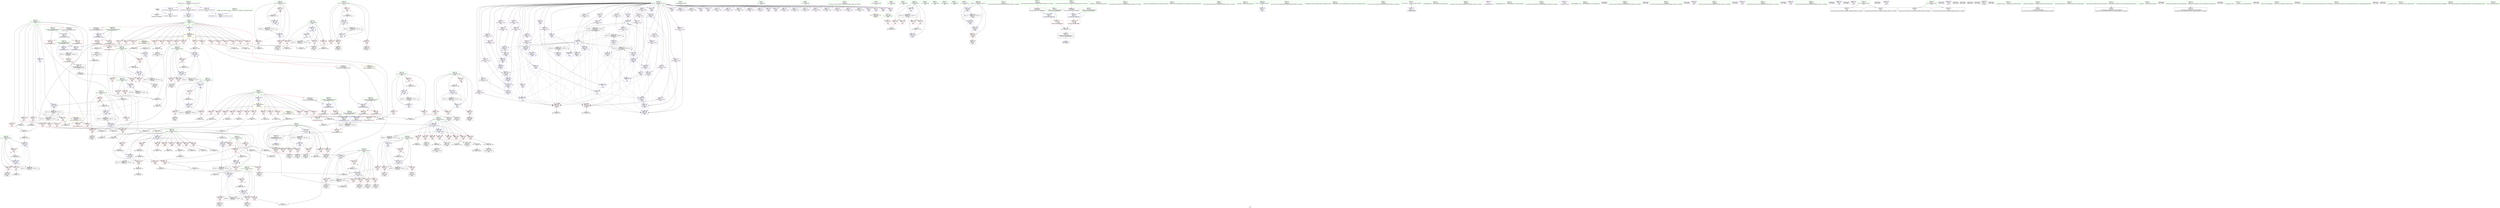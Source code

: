 digraph "SVFG" {
	label="SVFG";

	Node0x55aab6f68f70 [shape=record,color=grey,label="{NodeID: 0\nNullPtr}"];
	Node0x55aab6f68f70 -> Node0x55aab6fabf90[style=solid];
	Node0x55aab6f68f70 -> Node0x55aab6fbc780[style=solid];
	Node0x55aab6fc06c0 [shape=record,color=yellow,style=double,label="{NodeID: 775\n6V_1 = ENCHI(MR_6V_0)\npts\{22 \}\nFun[_ZSt3maxIiERKT_S2_S2_]}"];
	Node0x55aab6fc06c0 -> Node0x55aab6fbc0e0[style=dashed];
	Node0x55aab6fb8db0 [shape=record,color=red,label="{NodeID: 277\n363\<--157\n\<--i81\nmain\n}"];
	Node0x55aab6fb8db0 -> Node0x55aab6fd1600[style=solid];
	Node0x55aab6f69e60 [shape=record,color=black,label="{NodeID: 111\n515\<--514\nidxprom160\<--\nmain\n}"];
	Node0x55aab6fccb00 [shape=record,color=grey,label="{NodeID: 554\n227 = Binary(226, 184, )\n}"];
	Node0x55aab6fccb00 -> Node0x55aab6fbce30[style=solid];
	Node0x55aab6fb2b70 [shape=record,color=blue,label="{NodeID: 388\n25\<--479\nM\<--sub145\nmain\n}"];
	Node0x55aab6fb2b70 -> Node0x55aab6fe7290[style=dashed];
	Node0x55aab6fae2c0 [shape=record,color=red,label="{NodeID: 222\n417\<--23\n\<--C\nmain\n}"];
	Node0x55aab6fae2c0 -> Node0x55aab6fcce00[style=solid];
	Node0x55aab6f6b110 [shape=record,color=green,label="{NodeID: 56\n149\<--150\ni31\<--i31_field_insensitive\nmain\n}"];
	Node0x55aab6f6b110 -> Node0x55aab6fb7bd0[style=solid];
	Node0x55aab6f6b110 -> Node0x55aab6fb7ca0[style=solid];
	Node0x55aab6f6b110 -> Node0x55aab6fb7d70[style=solid];
	Node0x55aab6f6b110 -> Node0x55aab6fbd3e0[style=solid];
	Node0x55aab6f6b110 -> Node0x55aab6fbd580[style=solid];
	Node0x55aab6fbbb30 [shape=record,color=red,label="{NodeID: 333\n748\<--747\n\<--\n_ZSt3minIiERKT_S2_S2_\n}"];
	Node0x55aab6fbbb30 -> Node0x55aab6fd0400[style=solid];
	Node0x55aab6fb13e0 [shape=record,color=purple,label="{NodeID: 167\n545\<--27\narrayidx175\<--output\nmain\n}"];
	Node0x55aab6fb13e0 -> Node0x55aab6fb3530[style=solid];
	Node0x55aab6f66620 [shape=record,color=green,label="{NodeID: 1\n7\<--1\n__dso_handle\<--dummyObj\nGlob }"];
	Node0x55aab6fc07a0 [shape=record,color=yellow,style=double,label="{NodeID: 776\n8V_1 = ENCHI(MR_8V_0)\npts\{24 \}\nFun[_ZSt3maxIiERKT_S2_S2_]}"];
	Node0x55aab6fc07a0 -> Node0x55aab6fbc1b0[style=dashed];
	Node0x55aab6fb8e80 [shape=record,color=red,label="{NodeID: 278\n373\<--157\n\<--i81\nmain\n}"];
	Node0x55aab6fb8e80 -> Node0x55aab6f6a660[style=solid];
	Node0x55aab6f69f30 [shape=record,color=black,label="{NodeID: 112\n520\<--519\nidxprom162\<--\nmain\n}"];
	Node0x55aab6fccc80 [shape=record,color=grey,label="{NodeID: 555\n316 = Binary(314, 315, )\n}"];
	Node0x55aab6fccc80 -> Node0x55aab6fcd100[style=solid];
	Node0x55aab6fb2c40 [shape=record,color=blue,label="{NodeID: 389\n161\<--482\nrind\<--dec146\nmain\n}"];
	Node0x55aab6fb2c40 -> Node0x55aab6fb9290[style=dashed];
	Node0x55aab6fb2c40 -> Node0x55aab6fb9360[style=dashed];
	Node0x55aab6fb2c40 -> Node0x55aab6fb9430[style=dashed];
	Node0x55aab6fb2c40 -> Node0x55aab6fb9500[style=dashed];
	Node0x55aab6fb2c40 -> Node0x55aab6fb95d0[style=dashed];
	Node0x55aab6fb2c40 -> Node0x55aab6fb96a0[style=dashed];
	Node0x55aab6fb2c40 -> Node0x55aab6fb9770[style=dashed];
	Node0x55aab6fb2c40 -> Node0x55aab6fb9840[style=dashed];
	Node0x55aab6fb2c40 -> Node0x55aab6fb2c40[style=dashed];
	Node0x55aab6fb2c40 -> Node0x55aab6ff47a0[style=dashed];
	Node0x55aab6fae390 [shape=record,color=red,label="{NodeID: 223\n422\<--23\n\<--C\nmain\n}"];
	Node0x55aab6fae390 -> Node0x55aab6fcd280[style=solid];
	Node0x55aab6f6b1e0 [shape=record,color=green,label="{NodeID: 57\n151\<--152\ni45\<--i45_field_insensitive\nmain\n}"];
	Node0x55aab6f6b1e0 -> Node0x55aab6fb7e40[style=solid];
	Node0x55aab6f6b1e0 -> Node0x55aab6fb7f10[style=solid];
	Node0x55aab6f6b1e0 -> Node0x55aab6fb7fe0[style=solid];
	Node0x55aab6f6b1e0 -> Node0x55aab6fbd650[style=solid];
	Node0x55aab6f6b1e0 -> Node0x55aab6fbd7f0[style=solid];
	Node0x55aab6fbbc00 [shape=record,color=red,label="{NodeID: 334\n750\<--749\n\<--\n_ZSt3minIiERKT_S2_S2_\n}"];
	Node0x55aab6fbbc00 -> Node0x55aab6fd0400[style=solid];
	Node0x55aab6fb14b0 [shape=record,color=purple,label="{NodeID: 168\n552\<--27\n\<--output\nmain\n}"];
	Node0x55aab6fb14b0 -> Node0x55aab6fb36d0[style=solid];
	Node0x55aab6f666b0 [shape=record,color=green,label="{NodeID: 2\n12\<--1\n.str\<--dummyObj\nGlob }"];
	Node0x55aab6fe7290 [shape=record,color=black,label="{NodeID: 611\nMR_10V_8 = PHI(MR_10V_9, MR_10V_2, )\npts\{26 \}\n|{|<s7>15}}"];
	Node0x55aab6fe7290 -> Node0x55aab6fb6ac0[style=dashed];
	Node0x55aab6fe7290 -> Node0x55aab6fb6b90[style=dashed];
	Node0x55aab6fe7290 -> Node0x55aab6fb6c60[style=dashed];
	Node0x55aab6fe7290 -> Node0x55aab6fb6d30[style=dashed];
	Node0x55aab6fe7290 -> Node0x55aab6fbb3e0[style=dashed];
	Node0x55aab6fe7290 -> Node0x55aab6fb2b70[style=dashed];
	Node0x55aab6fe7290 -> Node0x55aab6ff0ba0[style=dashed];
	Node0x55aab6fe7290:s7 -> Node0x55aab6fc2160[style=dashed,color=red];
	Node0x55aab6fb8f50 [shape=record,color=red,label="{NodeID: 279\n386\<--157\n\<--i81\nmain\n}"];
	Node0x55aab6fb8f50 -> Node0x55aab6fb5ee0[style=solid];
	Node0x55aab6f6a000 [shape=record,color=black,label="{NodeID: 113\n538\<--537\nidxprom172\<--\nmain\n}"];
	Node0x55aab6fcce00 [shape=record,color=grey,label="{NodeID: 556\n418 = Binary(417, 184, )\n}"];
	Node0x55aab6fcce00 -> Node0x55aab6fbe350[style=solid];
	Node0x55aab6fb2d10 [shape=record,color=blue,label="{NodeID: 390\n155\<--493\nopen\<--sub151\nmain\n}"];
	Node0x55aab6fb2d10 -> Node0x55aab6fb88d0[style=dashed];
	Node0x55aab6fb2d10 -> Node0x55aab6fb89a0[style=dashed];
	Node0x55aab6fb2d10 -> Node0x55aab6fb8a70[style=dashed];
	Node0x55aab6fb2d10 -> Node0x55aab6ff38a0[style=dashed];
	Node0x55aab6fae460 [shape=record,color=red,label="{NodeID: 224\n440\<--23\n\<--C\nmain\n}"];
	Node0x55aab6fae460 -> Node0x55aab6fc8570[style=solid];
	Node0x55aab6f6b2b0 [shape=record,color=green,label="{NodeID: 58\n153\<--154\ni57\<--i57_field_insensitive\nmain\n}"];
	Node0x55aab6f6b2b0 -> Node0x55aab6fb80b0[style=solid];
	Node0x55aab6f6b2b0 -> Node0x55aab6fb8180[style=solid];
	Node0x55aab6f6b2b0 -> Node0x55aab6fb8250[style=solid];
	Node0x55aab6f6b2b0 -> Node0x55aab6fbd8c0[style=solid];
	Node0x55aab6f6b2b0 -> Node0x55aab6fbda60[style=solid];
	Node0x55aab6fbbcd0 [shape=record,color=red,label="{NodeID: 335\n784\<--764\n\<--retval\n_ZSt3maxIiERKT_S2_S2_\n}"];
	Node0x55aab6fbbcd0 -> Node0x55aab6faf500[style=solid];
	Node0x55aab6fb1580 [shape=record,color=purple,label="{NodeID: 169\n575\<--27\n\<--output\nmain\n}"];
	Node0x55aab6f66740 [shape=record,color=green,label="{NodeID: 3\n18\<--1\n.str.3\<--dummyObj\nGlob }"];
	Node0x55aab6fc0960 [shape=record,color=yellow,style=double,label="{NodeID: 778\n6V_1 = ENCHI(MR_6V_0)\npts\{22 \}\nFun[main]|{|<s14>16}}"];
	Node0x55aab6fc0960 -> Node0x55aab6fad0e0[style=dashed];
	Node0x55aab6fc0960 -> Node0x55aab6fad1b0[style=dashed];
	Node0x55aab6fc0960 -> Node0x55aab6fad280[style=dashed];
	Node0x55aab6fc0960 -> Node0x55aab6fad350[style=dashed];
	Node0x55aab6fc0960 -> Node0x55aab6fad420[style=dashed];
	Node0x55aab6fc0960 -> Node0x55aab6fad4f0[style=dashed];
	Node0x55aab6fc0960 -> Node0x55aab6fad5c0[style=dashed];
	Node0x55aab6fc0960 -> Node0x55aab6fad690[style=dashed];
	Node0x55aab6fc0960 -> Node0x55aab6fad760[style=dashed];
	Node0x55aab6fc0960 -> Node0x55aab6fad830[style=dashed];
	Node0x55aab6fc0960 -> Node0x55aab6fad900[style=dashed];
	Node0x55aab6fc0960 -> Node0x55aab6fad9d0[style=dashed];
	Node0x55aab6fc0960 -> Node0x55aab6fadaa0[style=dashed];
	Node0x55aab6fc0960 -> Node0x55aab6fbb4b0[style=dashed];
	Node0x55aab6fc0960:s14 -> Node0x55aab6fc06c0[style=dashed,color=red];
	Node0x55aab6fb9020 [shape=record,color=red,label="{NodeID: 280\n369\<--159\n\<--j85\nmain\n}"];
	Node0x55aab6fb9020 -> Node0x55aab6fd0580[style=solid];
	Node0x55aab6f6a0d0 [shape=record,color=black,label="{NodeID: 114\n543\<--542\nidxprom174\<--\nmain\n}"];
	Node0x55aab6fccf80 [shape=record,color=grey,label="{NodeID: 557\n597 = Binary(596, 184, )\n}"];
	Node0x55aab6fccf80 -> Node0x55aab6fb3c80[style=solid];
	Node0x55aab6fb2de0 [shape=record,color=blue,label="{NodeID: 391\n496\<--21\n\<--\nmain\n}"];
	Node0x55aab6fb2de0 -> Node0x55aab6fb2eb0[style=dashed];
	Node0x55aab6fae530 [shape=record,color=red,label="{NodeID: 225\n453\<--23\n\<--C\nmain\n}"];
	Node0x55aab6fae530 -> Node0x55aab6fcd700[style=solid];
	Node0x55aab6f6b380 [shape=record,color=green,label="{NodeID: 59\n155\<--156\nopen\<--open_field_insensitive\nmain\n}"];
	Node0x55aab6f6b380 -> Node0x55aab6fb8320[style=solid];
	Node0x55aab6f6b380 -> Node0x55aab6fb83f0[style=solid];
	Node0x55aab6f6b380 -> Node0x55aab6fb84c0[style=solid];
	Node0x55aab6f6b380 -> Node0x55aab6fb8590[style=solid];
	Node0x55aab6f6b380 -> Node0x55aab6fb8660[style=solid];
	Node0x55aab6f6b380 -> Node0x55aab6fb8730[style=solid];
	Node0x55aab6f6b380 -> Node0x55aab6fb8800[style=solid];
	Node0x55aab6f6b380 -> Node0x55aab6fb88d0[style=solid];
	Node0x55aab6f6b380 -> Node0x55aab6fb89a0[style=solid];
	Node0x55aab6f6b380 -> Node0x55aab6fb8a70[style=solid];
	Node0x55aab6f6b380 -> Node0x55aab6fb8b40[style=solid];
	Node0x55aab6f6b380 -> Node0x55aab6fb8c10[style=solid];
	Node0x55aab6f6b380 -> Node0x55aab6fb8ce0[style=solid];
	Node0x55aab6f6b380 -> Node0x55aab6fbdb30[style=solid];
	Node0x55aab6f6b380 -> Node0x55aab6fb2d10[style=solid];
	Node0x55aab6fbbda0 [shape=record,color=red,label="{NodeID: 336\n772\<--766\n\<--__a.addr\n_ZSt3maxIiERKT_S2_S2_\n}"];
	Node0x55aab6fbbda0 -> Node0x55aab6fbc0e0[style=solid];
	Node0x55aab6fb1650 [shape=record,color=purple,label="{NodeID: 170\n576\<--27\narrayidx194\<--output\nmain\n}"];
	Node0x55aab6fb1650 -> Node0x55aab6fb3940[style=solid];
	Node0x55aab6f667d0 [shape=record,color=green,label="{NodeID: 4\n21\<--1\n\<--dummyObj\nCan only get source location for instruction, argument, global var or function.}"];
	Node0x55aab6fc0a70 [shape=record,color=yellow,style=double,label="{NodeID: 779\n8V_1 = ENCHI(MR_8V_0)\npts\{24 \}\nFun[main]|{|<s18>15|<s19>16}}"];
	Node0x55aab6fc0a70 -> Node0x55aab6fadb70[style=dashed];
	Node0x55aab6fc0a70 -> Node0x55aab6fadc40[style=dashed];
	Node0x55aab6fc0a70 -> Node0x55aab6fadd10[style=dashed];
	Node0x55aab6fc0a70 -> Node0x55aab6fadde0[style=dashed];
	Node0x55aab6fc0a70 -> Node0x55aab6fadeb0[style=dashed];
	Node0x55aab6fc0a70 -> Node0x55aab6fadf80[style=dashed];
	Node0x55aab6fc0a70 -> Node0x55aab6fae050[style=dashed];
	Node0x55aab6fc0a70 -> Node0x55aab6fae120[style=dashed];
	Node0x55aab6fc0a70 -> Node0x55aab6fae1f0[style=dashed];
	Node0x55aab6fc0a70 -> Node0x55aab6fae2c0[style=dashed];
	Node0x55aab6fc0a70 -> Node0x55aab6fae390[style=dashed];
	Node0x55aab6fc0a70 -> Node0x55aab6fae460[style=dashed];
	Node0x55aab6fc0a70 -> Node0x55aab6fae530[style=dashed];
	Node0x55aab6fc0a70 -> Node0x55aab6fae600[style=dashed];
	Node0x55aab6fc0a70 -> Node0x55aab6fae6d0[style=dashed];
	Node0x55aab6fc0a70 -> Node0x55aab6fae7a0[style=dashed];
	Node0x55aab6fc0a70 -> Node0x55aab6fbb3e0[style=dashed];
	Node0x55aab6fc0a70 -> Node0x55aab6fbb4b0[style=dashed];
	Node0x55aab6fc0a70:s18 -> Node0x55aab6fc2050[style=dashed,color=red];
	Node0x55aab6fc0a70:s19 -> Node0x55aab6fc07a0[style=dashed,color=red];
	Node0x55aab6fb90f0 [shape=record,color=red,label="{NodeID: 281\n376\<--159\n\<--j85\nmain\n}"];
	Node0x55aab6fb90f0 -> Node0x55aab6f6a730[style=solid];
	Node0x55aab6faea20 [shape=record,color=black,label="{NodeID: 115\n574\<--573\nidxprom193\<--\nmain\n}"];
	Node0x55aab6fcd100 [shape=record,color=grey,label="{NodeID: 558\n317 = Binary(316, 184, )\n}"];
	Node0x55aab6fcd100 -> Node0x55aab6fbd8c0[style=solid];
	Node0x55aab6fb2eb0 [shape=record,color=blue,label="{NodeID: 392\n498\<--21\n\<--\nmain\n}"];
	Node0x55aab6fb2eb0 -> Node0x55aab6fb2f80[style=dashed];
	Node0x55aab6fae600 [shape=record,color=red,label="{NodeID: 226\n470\<--23\n\<--C\nmain\n}"];
	Node0x55aab6fae600 -> Node0x55aab6fc7970[style=solid];
	Node0x55aab6f6b450 [shape=record,color=green,label="{NodeID: 60\n157\<--158\ni81\<--i81_field_insensitive\nmain\n}"];
	Node0x55aab6f6b450 -> Node0x55aab6fb8db0[style=solid];
	Node0x55aab6f6b450 -> Node0x55aab6fb8e80[style=solid];
	Node0x55aab6f6b450 -> Node0x55aab6fb8f50[style=solid];
	Node0x55aab6f6b450 -> Node0x55aab6fbdcd0[style=solid];
	Node0x55aab6f6b450 -> Node0x55aab6fbe010[style=solid];
	Node0x55aab6fbbe70 [shape=record,color=red,label="{NodeID: 337\n781\<--766\n\<--__a.addr\n_ZSt3maxIiERKT_S2_S2_\n}"];
	Node0x55aab6fbbe70 -> Node0x55aab6fc2a70[style=solid];
	Node0x55aab6fb1720 [shape=record,color=purple,label="{NodeID: 171\n580\<--27\n\<--output\nmain\n}"];
	Node0x55aab6f67a50 [shape=record,color=green,label="{NodeID: 5\n35\<--1\n_ZSt4cout\<--dummyObj\nGlob }"];
	Node0x55aab6fb91c0 [shape=record,color=red,label="{NodeID: 282\n381\<--159\n\<--j85\nmain\n}"];
	Node0x55aab6fb91c0 -> Node0x55aab6fb4b60[style=solid];
	Node0x55aab6faeab0 [shape=record,color=black,label="{NodeID: 116\n579\<--578\nidxprom195\<--\nmain\n}"];
	Node0x55aab6fcd280 [shape=record,color=grey,label="{NodeID: 559\n424 = Binary(422, 423, )\n}"];
	Node0x55aab6fcd280 -> Node0x55aab6fd0880[style=solid];
	Node0x55aab6fb2f80 [shape=record,color=blue,label="{NodeID: 393\n500\<--21\n\<--\nmain\n}"];
	Node0x55aab6fb2f80 -> Node0x55aab6fbb580[style=dashed];
	Node0x55aab6fb2f80 -> Node0x55aab6fbb650[style=dashed];
	Node0x55aab6fb2f80 -> Node0x55aab6fb3120[style=dashed];
	Node0x55aab6fb2f80 -> Node0x55aab6fb3460[style=dashed];
	Node0x55aab6fb2f80 -> Node0x55aab6fb36d0[style=dashed];
	Node0x55aab6fb2f80 -> Node0x55aab6ff74a0[style=dashed];
	Node0x55aab6fae6d0 [shape=record,color=red,label="{NodeID: 227\n534\<--23\n\<--C\nmain\n}"];
	Node0x55aab6fae6d0 -> Node0x55aab6fcde80[style=solid];
	Node0x55aab6f6b520 [shape=record,color=green,label="{NodeID: 61\n159\<--160\nj85\<--j85_field_insensitive\nmain\n}"];
	Node0x55aab6f6b520 -> Node0x55aab6fb9020[style=solid];
	Node0x55aab6f6b520 -> Node0x55aab6fb90f0[style=solid];
	Node0x55aab6f6b520 -> Node0x55aab6fb91c0[style=solid];
	Node0x55aab6f6b520 -> Node0x55aab6fbdda0[style=solid];
	Node0x55aab6f6b520 -> Node0x55aab6fbdf40[style=solid];
	Node0x55aab6fbbf40 [shape=record,color=red,label="{NodeID: 338\n774\<--768\n\<--__b.addr\n_ZSt3maxIiERKT_S2_S2_\n}"];
	Node0x55aab6fbbf40 -> Node0x55aab6fbc1b0[style=solid];
	Node0x55aab6fb17f0 [shape=record,color=purple,label="{NodeID: 172\n581\<--27\narrayidx196\<--output\nmain\n}"];
	Node0x55aab6fb17f0 -> Node0x55aab6fb3a10[style=solid];
	Node0x55aab6f67ae0 [shape=record,color=green,label="{NodeID: 6\n36\<--1\n.str.4\<--dummyObj\nGlob }"];
	Node0x55aab6fb9290 [shape=record,color=red,label="{NodeID: 283\n406\<--161\n\<--rind\nmain\n}"];
	Node0x55aab6fb9290 -> Node0x55aab6fd0a00[style=solid];
	Node0x55aab6faeb40 [shape=record,color=black,label="{NodeID: 117\n585\<--584\nidxprom198\<--\nmain\n}"];
	Node0x55aab6fcd400 [shape=record,color=grey,label="{NodeID: 560\n311 = Binary(310, 268, )\n}"];
	Node0x55aab6fcd400 -> Node0x55aab6fbd7f0[style=solid];
	Node0x55aab6fb3050 [shape=record,color=blue,label="{NodeID: 394\n167\<--21\ni156\<--\nmain\n}"];
	Node0x55aab6fb3050 -> Node0x55aab6fb9d20[style=dashed];
	Node0x55aab6fb3050 -> Node0x55aab6fb9df0[style=dashed];
	Node0x55aab6fb3050 -> Node0x55aab6fb9ec0[style=dashed];
	Node0x55aab6fb3050 -> Node0x55aab6fb9f90[style=dashed];
	Node0x55aab6fb3050 -> Node0x55aab6fb32c0[style=dashed];
	Node0x55aab6fb3050 -> Node0x55aab6ff56a0[style=dashed];
	Node0x55aab6fae7a0 [shape=record,color=red,label="{NodeID: 228\n673\<--23\n\<--C\nmain\n}"];
	Node0x55aab6fae7a0 -> Node0x55aab6fce600[style=solid];
	Node0x55aab6f6b5f0 [shape=record,color=green,label="{NodeID: 62\n161\<--162\nrind\<--rind_field_insensitive\nmain\n}"];
	Node0x55aab6f6b5f0 -> Node0x55aab6fb9290[style=solid];
	Node0x55aab6f6b5f0 -> Node0x55aab6fb9360[style=solid];
	Node0x55aab6f6b5f0 -> Node0x55aab6fb9430[style=solid];
	Node0x55aab6f6b5f0 -> Node0x55aab6fb9500[style=solid];
	Node0x55aab6f6b5f0 -> Node0x55aab6fb95d0[style=solid];
	Node0x55aab6f6b5f0 -> Node0x55aab6fb96a0[style=solid];
	Node0x55aab6f6b5f0 -> Node0x55aab6fb9770[style=solid];
	Node0x55aab6f6b5f0 -> Node0x55aab6fb9840[style=solid];
	Node0x55aab6f6b5f0 -> Node0x55aab6fbe1b0[style=solid];
	Node0x55aab6f6b5f0 -> Node0x55aab6fb2c40[style=solid];
	Node0x55aab6fbc010 [shape=record,color=red,label="{NodeID: 339\n778\<--768\n\<--__b.addr\n_ZSt3maxIiERKT_S2_S2_\n}"];
	Node0x55aab6fbc010 -> Node0x55aab6fc29a0[style=solid];
	Node0x55aab6fb18c0 [shape=record,color=purple,label="{NodeID: 173\n586\<--27\narrayidx199\<--output\nmain\n}"];
	Node0x55aab6f67b70 [shape=record,color=green,label="{NodeID: 7\n38\<--1\n.str.5\<--dummyObj\nGlob }"];
	Node0x55aab6fc0d10 [shape=record,color=yellow,style=double,label="{NodeID: 782\n14V_1 = ENCHI(MR_14V_0)\npts\{138 \}\nFun[main]}"];
	Node0x55aab6fc0d10 -> Node0x55aab6fb6fa0[style=dashed];
	Node0x55aab6fe8b90 [shape=record,color=black,label="{NodeID: 616\nMR_60V_3 = PHI(MR_60V_4, MR_60V_2, )\npts\{740 \}\n}"];
	Node0x55aab6fe8b90 -> Node0x55aab6fbb720[style=dashed];
	Node0x55aab6fb9360 [shape=record,color=red,label="{NodeID: 284\n427\<--161\n\<--rind\nmain\n}"];
	Node0x55aab6fb9360 -> Node0x55aab6f6a800[style=solid];
	Node0x55aab6faec10 [shape=record,color=black,label="{NodeID: 118\n590\<--589\nidxprom201\<--\nmain\n}"];
	Node0x55aab6fcd580 [shape=record,color=grey,label="{NodeID: 561\n601 = Binary(600, 237, )\n}"];
	Node0x55aab6fcd580 -> Node0x55aab6fb3d50[style=solid];
	Node0x55aab6fb3120 [shape=record,color=blue,label="{NodeID: 395\n517\<--21\narrayidx161\<--\nmain\n}"];
	Node0x55aab6fb3120 -> Node0x55aab6fb31f0[style=dashed];
	Node0x55aab6fae870 [shape=record,color=red,label="{NodeID: 229\n256\<--25\n\<--M\nmain\n}"];
	Node0x55aab6fae870 -> Node0x55aab6fb4e60[style=solid];
	Node0x55aab6f6b6c0 [shape=record,color=green,label="{NodeID: 63\n163\<--164\nntf\<--ntf_field_insensitive\nmain\n}"];
	Node0x55aab6f6b6c0 -> Node0x55aab6fb9910[style=solid];
	Node0x55aab6f6b6c0 -> Node0x55aab6fb99e0[style=solid];
	Node0x55aab6f6b6c0 -> Node0x55aab6fbe280[style=solid];
	Node0x55aab6fbc0e0 [shape=record,color=red,label="{NodeID: 340\n773\<--772\n\<--\n_ZSt3maxIiERKT_S2_S2_\n}"];
	Node0x55aab6fbc0e0 -> Node0x55aab6fd0100[style=solid];
	Node0x55aab6fb1990 [shape=record,color=purple,label="{NodeID: 174\n587\<--27\narrayidx200\<--output\nmain\n}"];
	Node0x55aab6fb1990 -> Node0x55aab6fb3ae0[style=solid];
	Node0x55aab6f67c00 [shape=record,color=green,label="{NodeID: 8\n40\<--1\n.str.6\<--dummyObj\nGlob }"];
	Node0x55aab6fb9430 [shape=record,color=red,label="{NodeID: 285\n444\<--161\n\<--rind\nmain\n}"];
	Node0x55aab6fb9430 -> Node0x55aab6f6a9a0[style=solid];
	Node0x55aab6faece0 [shape=record,color=black,label="{NodeID: 119\n615\<--614\nidxprom216\<--\nmain\n}"];
	Node0x55aab6fcd700 [shape=record,color=grey,label="{NodeID: 562\n454 = Binary(453, 184, )\n}"];
	Node0x55aab6fcd700 -> Node0x55aab6f69b20[style=solid];
	Node0x55aab6fb31f0 [shape=record,color=blue,label="{NodeID: 396\n522\<--21\narrayidx163\<--\nmain\n}"];
	Node0x55aab6fb31f0 -> Node0x55aab6fb3120[style=dashed];
	Node0x55aab6fb31f0 -> Node0x55aab6fb3460[style=dashed];
	Node0x55aab6fb31f0 -> Node0x55aab6fb36d0[style=dashed];
	Node0x55aab6fae940 [shape=record,color=red,label="{NodeID: 230\n272\<--25\n\<--M\nmain\n}"];
	Node0x55aab6fae940 -> Node0x55aab6fb6660[style=solid];
	Node0x55aab6f6b790 [shape=record,color=green,label="{NodeID: 64\n165\<--166\ni108\<--i108_field_insensitive\nmain\n}"];
	Node0x55aab6f6b790 -> Node0x55aab6fb9ab0[style=solid];
	Node0x55aab6f6b790 -> Node0x55aab6fb9b80[style=solid];
	Node0x55aab6f6b790 -> Node0x55aab6fb9c50[style=solid];
	Node0x55aab6f6b790 -> Node0x55aab6fbe350[style=solid];
	Node0x55aab6f6b790 -> Node0x55aab6fbe4f0[style=solid];
	Node0x55aab6fbc1b0 [shape=record,color=red,label="{NodeID: 341\n775\<--774\n\<--\n_ZSt3maxIiERKT_S2_S2_\n}"];
	Node0x55aab6fbc1b0 -> Node0x55aab6fd0100[style=solid];
	Node0x55aab6fb1a60 [shape=record,color=purple,label="{NodeID: 175\n591\<--27\narrayidx202\<--output\nmain\n}"];
	Node0x55aab6f67c90 [shape=record,color=green,label="{NodeID: 9\n42\<--1\n.str.7\<--dummyObj\nGlob }"];
	Node0x55aab6fb9500 [shape=record,color=red,label="{NodeID: 286\n449\<--161\n\<--rind\nmain\n}"];
	Node0x55aab6fb9500 -> Node0x55aab6fcda00[style=solid];
	Node0x55aab6faedb0 [shape=record,color=black,label="{NodeID: 120\n620\<--619\nidxprom218\<--\nmain\n}"];
	Node0x55aab6fcd880 [shape=record,color=grey,label="{NodeID: 563\n400 = Binary(399, 184, )\n}"];
	Node0x55aab6fcd880 -> Node0x55aab6fbe1b0[style=solid];
	Node0x55aab6fb32c0 [shape=record,color=blue,label="{NodeID: 397\n167\<--526\ni156\<--inc165\nmain\n}"];
	Node0x55aab6fb32c0 -> Node0x55aab6fb9d20[style=dashed];
	Node0x55aab6fb32c0 -> Node0x55aab6fb9df0[style=dashed];
	Node0x55aab6fb32c0 -> Node0x55aab6fb9ec0[style=dashed];
	Node0x55aab6fb32c0 -> Node0x55aab6fb9f90[style=dashed];
	Node0x55aab6fb32c0 -> Node0x55aab6fb32c0[style=dashed];
	Node0x55aab6fb32c0 -> Node0x55aab6ff56a0[style=dashed];
	Node0x55aab6fb6850 [shape=record,color=red,label="{NodeID: 231\n300\<--25\n\<--M\nmain\n}"];
	Node0x55aab6fb6850 -> Node0x55aab6fb4860[style=solid];
	Node0x55aab6f6b860 [shape=record,color=green,label="{NodeID: 65\n167\<--168\ni156\<--i156_field_insensitive\nmain\n}"];
	Node0x55aab6f6b860 -> Node0x55aab6fb9d20[style=solid];
	Node0x55aab6f6b860 -> Node0x55aab6fb9df0[style=solid];
	Node0x55aab6f6b860 -> Node0x55aab6fb9ec0[style=solid];
	Node0x55aab6f6b860 -> Node0x55aab6fb9f90[style=solid];
	Node0x55aab6f6b860 -> Node0x55aab6fb3050[style=solid];
	Node0x55aab6f6b860 -> Node0x55aab6fb32c0[style=solid];
	Node0x55aab6fbc280 [shape=record,color=blue,label="{NodeID: 342\n20\<--21\nR\<--\nGlob }"];
	Node0x55aab6fbc280 -> Node0x55aab6fc0960[style=dashed];
	Node0x55aab6fb1b30 [shape=record,color=purple,label="{NodeID: 176\n592\<--27\narrayidx203\<--output\nmain\n}"];
	Node0x55aab6fb1b30 -> Node0x55aab6fb3bb0[style=solid];
	Node0x55aab6f68310 [shape=record,color=green,label="{NodeID: 10\n44\<--1\n.str.8\<--dummyObj\nGlob }"];
	Node0x55aab6fb95d0 [shape=record,color=red,label="{NodeID: 287\n458\<--161\n\<--rind\nmain\n}"];
	Node0x55aab6fb95d0 -> Node0x55aab6fd0700[style=solid];
	Node0x55aab6faee80 [shape=record,color=black,label="{NodeID: 121\n626\<--625\nidxprom221\<--\nmain\n}"];
	Node0x55aab6fcda00 [shape=record,color=grey,label="{NodeID: 564\n450 = Binary(449, 184, )\n}"];
	Node0x55aab6fcda00 -> Node0x55aab6f69a50[style=solid];
	Node0x55aab6fb3390 [shape=record,color=blue,label="{NodeID: 398\n169\<--530\ni167\<--div168\nmain\n}"];
	Node0x55aab6fb3390 -> Node0x55aab6fba060[style=dashed];
	Node0x55aab6fb3390 -> Node0x55aab6fba130[style=dashed];
	Node0x55aab6fb3390 -> Node0x55aab6fba200[style=dashed];
	Node0x55aab6fb3390 -> Node0x55aab6fba2d0[style=dashed];
	Node0x55aab6fb3390 -> Node0x55aab6fb3600[style=dashed];
	Node0x55aab6fb3390 -> Node0x55aab6ff5ba0[style=dashed];
	Node0x55aab6fb6920 [shape=record,color=red,label="{NodeID: 232\n315\<--25\n\<--M\nmain\n}"];
	Node0x55aab6fb6920 -> Node0x55aab6fccc80[style=solid];
	Node0x55aab6f6b930 [shape=record,color=green,label="{NodeID: 66\n169\<--170\ni167\<--i167_field_insensitive\nmain\n}"];
	Node0x55aab6f6b930 -> Node0x55aab6fba060[style=solid];
	Node0x55aab6f6b930 -> Node0x55aab6fba130[style=solid];
	Node0x55aab6f6b930 -> Node0x55aab6fba200[style=solid];
	Node0x55aab6f6b930 -> Node0x55aab6fba2d0[style=solid];
	Node0x55aab6f6b930 -> Node0x55aab6fb3390[style=solid];
	Node0x55aab6f6b930 -> Node0x55aab6fb3600[style=solid];
	Node0x55aab6fbc380 [shape=record,color=blue,label="{NodeID: 343\n23\<--21\nC\<--\nGlob }"];
	Node0x55aab6fbc380 -> Node0x55aab6fc0a70[style=dashed];
	Node0x55aab6fb1c00 [shape=record,color=purple,label="{NodeID: 177\n616\<--27\n\<--output\nmain\n}"];
	Node0x55aab6f683a0 [shape=record,color=green,label="{NodeID: 11\n46\<--1\n.str.9\<--dummyObj\nGlob }"];
	Node0x55aab6fb96a0 [shape=record,color=red,label="{NodeID: 288\n461\<--161\n\<--rind\nmain\n}"];
	Node0x55aab6fb96a0 -> Node0x55aab6f69bf0[style=solid];
	Node0x55aab6faef50 [shape=record,color=black,label="{NodeID: 122\n631\<--630\nidxprom224\<--\nmain\n}"];
	Node0x55aab6fcdb80 [shape=record,color=grey,label="{NodeID: 565\n683 = cmp(682, 237, )\n}"];
	Node0x55aab6fb3460 [shape=record,color=blue,label="{NodeID: 399\n540\<--184\narrayidx173\<--\nmain\n}"];
	Node0x55aab6fb3460 -> Node0x55aab6fb3530[style=dashed];
	Node0x55aab6fb69f0 [shape=record,color=red,label="{NodeID: 233\n337\<--25\n\<--M\nmain\n}"];
	Node0x55aab6fb69f0 -> Node0x55aab6fb6360[style=solid];
	Node0x55aab6f6ba00 [shape=record,color=green,label="{NodeID: 67\n171\<--172\ni186\<--i186_field_insensitive\nmain\n}"];
	Node0x55aab6f6ba00 -> Node0x55aab6fba3a0[style=solid];
	Node0x55aab6f6ba00 -> Node0x55aab6fba470[style=solid];
	Node0x55aab6f6ba00 -> Node0x55aab6fba540[style=solid];
	Node0x55aab6f6ba00 -> Node0x55aab6fba610[style=solid];
	Node0x55aab6f6ba00 -> Node0x55aab6fba6e0[style=solid];
	Node0x55aab6f6ba00 -> Node0x55aab6fba7b0[style=solid];
	Node0x55aab6f6ba00 -> Node0x55aab6fb3870[style=solid];
	Node0x55aab6f6ba00 -> Node0x55aab6fb3c80[style=solid];
	Node0x55aab6fbc480 [shape=record,color=blue,label="{NodeID: 344\n25\<--21\nM\<--\nGlob }"];
	Node0x55aab6fbc480 -> Node0x55aab6ff0ba0[style=dashed];
	Node0x55aab6fb1cd0 [shape=record,color=purple,label="{NodeID: 178\n617\<--27\narrayidx217\<--output\nmain\n}"];
	Node0x55aab6fb1cd0 -> Node0x55aab6fb3e20[style=solid];
	Node0x55aab6f684a0 [shape=record,color=green,label="{NodeID: 12\n48\<--1\n.str.10\<--dummyObj\nGlob }"];
	Node0x55aab6fb9770 [shape=record,color=red,label="{NodeID: 289\n466\<--161\n\<--rind\nmain\n}"];
	Node0x55aab6fb9770 -> Node0x55aab6fc77f0[style=solid];
	Node0x55aab6faf020 [shape=record,color=black,label="{NodeID: 123\n658\<--657\ntobool\<--\nmain\n}"];
	Node0x55aab6fcdd00 [shape=record,color=grey,label="{NodeID: 566\n695 = cmp(694, 184, )\n}"];
	Node0x55aab6fb3530 [shape=record,color=blue,label="{NodeID: 400\n545\<--184\narrayidx175\<--\nmain\n}"];
	Node0x55aab6fb3530 -> Node0x55aab6fb3460[style=dashed];
	Node0x55aab6fb3530 -> Node0x55aab6fb36d0[style=dashed];
	Node0x55aab6fb6ac0 [shape=record,color=red,label="{NodeID: 234\n403\<--25\n\<--M\nmain\n}"];
	Node0x55aab6fb6ac0 -> Node0x55aab6fd1780[style=solid];
	Node0x55aab6f6bad0 [shape=record,color=green,label="{NodeID: 68\n173\<--174\ni208\<--i208_field_insensitive\nmain\n}"];
	Node0x55aab6f6bad0 -> Node0x55aab6fba880[style=solid];
	Node0x55aab6f6bad0 -> Node0x55aab6fba950[style=solid];
	Node0x55aab6f6bad0 -> Node0x55aab6fbaa20[style=solid];
	Node0x55aab6f6bad0 -> Node0x55aab6fbaaf0[style=solid];
	Node0x55aab6f6bad0 -> Node0x55aab6fbabc0[style=solid];
	Node0x55aab6f6bad0 -> Node0x55aab6fbac90[style=solid];
	Node0x55aab6f6bad0 -> Node0x55aab6fb3d50[style=solid];
	Node0x55aab6f6bad0 -> Node0x55aab6fb4160[style=solid];
	Node0x55aab6fbc580 [shape=record,color=blue,label="{NodeID: 345\n792\<--51\nllvm.global_ctors_0\<--\nGlob }"];
	Node0x55aab6fb1da0 [shape=record,color=purple,label="{NodeID: 179\n621\<--27\n\<--output\nmain\n}"];
	Node0x55aab6f685a0 [shape=record,color=green,label="{NodeID: 13\n51\<--1\n\<--dummyObj\nCan only get source location for instruction, argument, global var or function.}"];
	Node0x55aab6fb9840 [shape=record,color=red,label="{NodeID: 290\n481\<--161\n\<--rind\nmain\n}"];
	Node0x55aab6fb9840 -> Node0x55aab6fc7af0[style=solid];
	Node0x55aab6faf0f0 [shape=record,color=black,label="{NodeID: 124\n677\<--676\nidxprom254\<--\nmain\n}"];
	Node0x55aab6fcde80 [shape=record,color=grey,label="{NodeID: 567\n535 = cmp(533, 534, )\n}"];
	Node0x55aab6fb3600 [shape=record,color=blue,label="{NodeID: 401\n169\<--549\ni167\<--inc177\nmain\n}"];
	Node0x55aab6fb3600 -> Node0x55aab6fba060[style=dashed];
	Node0x55aab6fb3600 -> Node0x55aab6fba130[style=dashed];
	Node0x55aab6fb3600 -> Node0x55aab6fba200[style=dashed];
	Node0x55aab6fb3600 -> Node0x55aab6fba2d0[style=dashed];
	Node0x55aab6fb3600 -> Node0x55aab6fb3600[style=dashed];
	Node0x55aab6fb3600 -> Node0x55aab6ff5ba0[style=dashed];
	Node0x55aab6fb6b90 [shape=record,color=red,label="{NodeID: 235\n439\<--25\n\<--M\nmain\n}"];
	Node0x55aab6fb6b90 -> Node0x55aab6fce300[style=solid];
	Node0x55aab6f6bba0 [shape=record,color=green,label="{NodeID: 69\n175\<--176\ni246\<--i246_field_insensitive\nmain\n}"];
	Node0x55aab6f6bba0 -> Node0x55aab6fbad60[style=solid];
	Node0x55aab6f6bba0 -> Node0x55aab6fbae30[style=solid];
	Node0x55aab6f6bba0 -> Node0x55aab6fbaf00[style=solid];
	Node0x55aab6f6bba0 -> Node0x55aab6fbafd0[style=solid];
	Node0x55aab6f6bba0 -> Node0x55aab6fb4300[style=solid];
	Node0x55aab6f6bba0 -> Node0x55aab6fb4570[style=solid];
	Node0x55aab6fbc680 [shape=record,color=blue,label="{NodeID: 346\n793\<--52\nllvm.global_ctors_1\<--_GLOBAL__sub_I_Yoshiap_2_0.cpp\nGlob }"];
	Node0x55aab6fb1e70 [shape=record,color=purple,label="{NodeID: 180\n622\<--27\narrayidx219\<--output\nmain\n}"];
	Node0x55aab6fb1e70 -> Node0x55aab6fb3ef0[style=solid];
	Node0x55aab6f66e30 [shape=record,color=green,label="{NodeID: 14\n81\<--1\n\<--dummyObj\nCan only get source location for instruction, argument, global var or function.|{<s0>3}}"];
	Node0x55aab6f66e30:s0 -> Node0x55aab7051e50[style=solid,color=red];
	Node0x55aab6fb9910 [shape=record,color=red,label="{NodeID: 291\n423\<--163\n\<--ntf\nmain\n}"];
	Node0x55aab6fb9910 -> Node0x55aab6fcd280[style=solid];
	Node0x55aab6faf1c0 [shape=record,color=black,label="{NodeID: 125\n680\<--679\nidxprom256\<--\nmain\n}"];
	Node0x55aab6fce000 [shape=record,color=grey,label="{NodeID: 568\n571 = cmp(570, 237, )\n}"];
	Node0x55aab6fb36d0 [shape=record,color=blue,label="{NodeID: 402\n552\<--237\n\<--\nmain\n}"];
	Node0x55aab6fb36d0 -> Node0x55aab6fbb580[style=dashed];
	Node0x55aab6fb36d0 -> Node0x55aab6fbb650[style=dashed];
	Node0x55aab6fb36d0 -> Node0x55aab6ff74a0[style=dashed];
	Node0x55aab6fb6c60 [shape=record,color=red,label="{NodeID: 236\n478\<--25\n\<--M\nmain\n}"];
	Node0x55aab6fb6c60 -> Node0x55aab6fc7f70[style=solid];
	Node0x55aab6f6bc70 [shape=record,color=green,label="{NodeID: 70\n177\<--178\nj250\<--j250_field_insensitive\nmain\n}"];
	Node0x55aab6f6bc70 -> Node0x55aab6fbb0a0[style=solid];
	Node0x55aab6f6bc70 -> Node0x55aab6fbb170[style=solid];
	Node0x55aab6f6bc70 -> Node0x55aab6fbb240[style=solid];
	Node0x55aab6f6bc70 -> Node0x55aab6fbb310[style=solid];
	Node0x55aab6f6bc70 -> Node0x55aab6fb43d0[style=solid];
	Node0x55aab6f6bc70 -> Node0x55aab6fb44a0[style=solid];
	Node0x55aab6fbc780 [shape=record,color=blue, style = dotted,label="{NodeID: 347\n794\<--3\nllvm.global_ctors_2\<--dummyVal\nGlob }"];
	Node0x55aab6fb1f40 [shape=record,color=purple,label="{NodeID: 181\n627\<--27\narrayidx222\<--output\nmain\n}"];
	Node0x55aab6f66ef0 [shape=record,color=green,label="{NodeID: 15\n82\<--1\n\<--dummyObj\nCan only get source location for instruction, argument, global var or function.|{<s0>3}}"];
	Node0x55aab6f66ef0:s0 -> Node0x55aab7052050[style=solid,color=red];
	Node0x55aab6fb99e0 [shape=record,color=red,label="{NodeID: 292\n477\<--163\n\<--ntf\nmain\n}"];
	Node0x55aab6fb99e0 -> Node0x55aab6fc7f70[style=solid];
	Node0x55aab6faf290 [shape=record,color=black,label="{NodeID: 126\n689\<--688\nidxprom262\<--\nmain\n}"];
	Node0x55aab6fce180 [shape=record,color=grey,label="{NodeID: 569\n321 = cmp(320, 21, )\n}"];
	Node0x55aab6fb37a0 [shape=record,color=blue,label="{NodeID: 403\n145\<--356\npossible\<--\nmain\n}"];
	Node0x55aab6fb37a0 -> Node0x55aab6fb7890[style=dashed];
	Node0x55aab6fb37a0 -> Node0x55aab6ff1fa0[style=dashed];
	Node0x55aab6fb6d30 [shape=record,color=red,label="{NodeID: 237\n485\<--25\n\<--M\nmain\n}"];
	Node0x55aab6fb6d30 -> Node0x55aab6fcf380[style=solid];
	Node0x55aab6f6bd40 [shape=record,color=green,label="{NodeID: 71\n181\<--182\n_ZNSirsERi\<--_ZNSirsERi_field_insensitive\n}"];
	Node0x55aab6fbc880 [shape=record,color=blue,label="{NodeID: 348\n96\<--94\n__a.addr\<--__a\n_ZStorSt13_Ios_OpenmodeS_\n}"];
	Node0x55aab6fbc880 -> Node0x55aab6fb6e00[style=dashed];
	Node0x55aab6fb2010 [shape=record,color=purple,label="{NodeID: 182\n628\<--27\narrayidx223\<--output\nmain\n}"];
	Node0x55aab6fb2010 -> Node0x55aab6fb3fc0[style=solid];
	Node0x55aab6f66ff0 [shape=record,color=green,label="{NodeID: 16\n118\<--1\n\<--dummyObj\nCan only get source location for instruction, argument, global var or function.}"];
	Node0x55aab6fb9ab0 [shape=record,color=red,label="{NodeID: 293\n421\<--165\n\<--i108\nmain\n}"];
	Node0x55aab6fb9ab0 -> Node0x55aab6fd0880[style=solid];
	Node0x55aab6faf360 [shape=record,color=black,label="{NodeID: 127\n692\<--691\nidxprom264\<--\nmain\n}"];
	Node0x55aab6fce300 [shape=record,color=grey,label="{NodeID: 570\n442 = cmp(439, 441, )\n}"];
	Node0x55aab6fb3870 [shape=record,color=blue,label="{NodeID: 404\n171\<--21\ni186\<--\nmain\n}"];
	Node0x55aab6fb3870 -> Node0x55aab6fba3a0[style=dashed];
	Node0x55aab6fb3870 -> Node0x55aab6fba470[style=dashed];
	Node0x55aab6fb3870 -> Node0x55aab6fba540[style=dashed];
	Node0x55aab6fb3870 -> Node0x55aab6fba610[style=dashed];
	Node0x55aab6fb3870 -> Node0x55aab6fba6e0[style=dashed];
	Node0x55aab6fb3870 -> Node0x55aab6fba7b0[style=dashed];
	Node0x55aab6fb3870 -> Node0x55aab6fb3c80[style=dashed];
	Node0x55aab6fb3870 -> Node0x55aab6ff60a0[style=dashed];
	Node0x55aab6fb6e00 [shape=record,color=red,label="{NodeID: 238\n102\<--96\n\<--__a.addr\n_ZStorSt13_Ios_OpenmodeS_\n}"];
	Node0x55aab6fb6e00 -> Node0x55aab6fb58e0[style=solid];
	Node0x55aab6f6be40 [shape=record,color=green,label="{NodeID: 72\n192\<--193\n_ZStlsISt11char_traitsIcEERSt13basic_ostreamIcT_ES5_PKc\<--_ZStlsISt11char_traitsIcEERSt13basic_ostreamIcT_ES5_PKc_field_insensitive\n}"];
	Node0x55aab6fbc950 [shape=record,color=blue,label="{NodeID: 349\n98\<--95\n__b.addr\<--__b\n_ZStorSt13_Ios_OpenmodeS_\n}"];
	Node0x55aab6fbc950 -> Node0x55aab6fb6ed0[style=dashed];
	Node0x55aab6fb20e0 [shape=record,color=purple,label="{NodeID: 183\n632\<--27\narrayidx225\<--output\nmain\n}"];
	Node0x55aab6f670f0 [shape=record,color=green,label="{NodeID: 17\n184\<--1\n\<--dummyObj\nCan only get source location for instruction, argument, global var or function.}"];
	Node0x55aab6fb9b80 [shape=record,color=red,label="{NodeID: 294\n430\<--165\n\<--i108\nmain\n}"];
	Node0x55aab6fb9b80 -> Node0x55aab6f6a8d0[style=solid];
	Node0x55aab6faf430 [shape=record,color=black,label="{NodeID: 128\n736\<--759\n_ZSt3minIiERKT_S2_S2__ret\<--\n_ZSt3minIiERKT_S2_S2_\n|{<s0>15}}"];
	Node0x55aab6faf430:s0 -> Node0x55aab70515e0[style=solid,color=blue];
	Node0x55aab6fce480 [shape=record,color=grey,label="{NodeID: 571\n668 = cmp(666, 667, )\n}"];
	Node0x55aab6fb3940 [shape=record,color=blue,label="{NodeID: 405\n576\<--21\narrayidx194\<--\nmain\n}"];
	Node0x55aab6fb3940 -> Node0x55aab6fb3a10[style=dashed];
	Node0x55aab6fb6ed0 [shape=record,color=red,label="{NodeID: 239\n103\<--98\n\<--__b.addr\n_ZStorSt13_Ios_OpenmodeS_\n}"];
	Node0x55aab6fb6ed0 -> Node0x55aab6fb58e0[style=solid];
	Node0x55aab6f6bf40 [shape=record,color=green,label="{NodeID: 73\n196\<--197\n_ZNSolsEi\<--_ZNSolsEi_field_insensitive\n}"];
	Node0x55aab6fbca20 [shape=record,color=blue,label="{NodeID: 350\n135\<--21\nretval\<--\nmain\n}"];
	Node0x55aab6fb21b0 [shape=record,color=purple,label="{NodeID: 184\n633\<--27\narrayidx226\<--output\nmain\n}"];
	Node0x55aab6fb21b0 -> Node0x55aab6fb4090[style=solid];
	Node0x55aab6f671f0 [shape=record,color=green,label="{NodeID: 18\n237\<--1\n\<--dummyObj\nCan only get source location for instruction, argument, global var or function.}"];
	Node0x55aab6fb9c50 [shape=record,color=red,label="{NodeID: 295\n435\<--165\n\<--i108\nmain\n}"];
	Node0x55aab6fb9c50 -> Node0x55aab6fc8270[style=solid];
	Node0x55aab6faf500 [shape=record,color=black,label="{NodeID: 129\n761\<--784\n_ZSt3maxIiERKT_S2_S2__ret\<--\n_ZSt3maxIiERKT_S2_S2_\n|{<s0>16}}"];
	Node0x55aab6faf500:s0 -> Node0x55aab70517d0[style=solid,color=blue];
	Node0x55aab6fce600 [shape=record,color=grey,label="{NodeID: 572\n674 = cmp(672, 673, )\n}"];
	Node0x55aab6fb3a10 [shape=record,color=blue,label="{NodeID: 406\n581\<--21\narrayidx196\<--\nmain\n}"];
	Node0x55aab6fb3a10 -> Node0x55aab6fb3940[style=dashed];
	Node0x55aab6fb3a10 -> Node0x55aab6fb3ae0[style=dashed];
	Node0x55aab6fb3a10 -> Node0x55aab6fb3e20[style=dashed];
	Node0x55aab6fb3a10 -> Node0x55aab6fb3fc0[style=dashed];
	Node0x55aab6fb3a10 -> Node0x55aab6fb4230[style=dashed];
	Node0x55aab6fb6fa0 [shape=record,color=red,label="{NodeID: 240\n187\<--137\n\<--T\nmain\n}"];
	Node0x55aab6fb6fa0 -> Node0x55aab6fcfb00[style=solid];
	Node0x55aab6f6c040 [shape=record,color=green,label="{NodeID: 74\n199\<--200\n_ZSt4endlIcSt11char_traitsIcEERSt13basic_ostreamIT_T0_ES6_\<--_ZSt4endlIcSt11char_traitsIcEERSt13basic_ostreamIT_T0_ES6__field_insensitive\n}"];
	Node0x55aab6fbcaf0 [shape=record,color=blue,label="{NodeID: 351\n139\<--184\nt\<--\nmain\n}"];
	Node0x55aab6fbcaf0 -> Node0x55aab6ff10a0[style=dashed];
	Node0x55aab6fb2280 [shape=record,color=purple,label="{NodeID: 185\n641\<--27\n\<--output\nmain\n}"];
	Node0x55aab6fb2280 -> Node0x55aab6fb4230[style=solid];
	Node0x55aab6f672f0 [shape=record,color=green,label="{NodeID: 19\n239\<--1\n\<--dummyObj\nCan only get source location for instruction, argument, global var or function.}"];
	Node0x55aab6fb9d20 [shape=record,color=red,label="{NodeID: 296\n509\<--167\n\<--i156\nmain\n}"];
	Node0x55aab6fb9d20 -> Node0x55aab6fce780[style=solid];
	Node0x55aab6faf5d0 [shape=record,color=purple,label="{NodeID: 130\n61\<--4\n\<--_ZStL8__ioinit\n__cxx_global_var_init\n}"];
	Node0x55aab6fce780 [shape=record,color=grey,label="{NodeID: 573\n512 = cmp(509, 511, )\n}"];
	Node0x55aab6fb3ae0 [shape=record,color=blue,label="{NodeID: 407\n587\<--21\narrayidx200\<--\nmain\n}"];
	Node0x55aab6fb3ae0 -> Node0x55aab6fb3bb0[style=dashed];
	Node0x55aab6fb7070 [shape=record,color=red,label="{NodeID: 241\n186\<--139\n\<--t\nmain\n}"];
	Node0x55aab6fb7070 -> Node0x55aab6fcfb00[style=solid];
	Node0x55aab6f6c140 [shape=record,color=green,label="{NodeID: 75\n201\<--202\n_ZNSolsEPFRSoS_E\<--_ZNSolsEPFRSoS_E_field_insensitive\n}"];
	Node0x55aab6fbcbc0 [shape=record,color=blue,label="{NodeID: 352\n141\<--21\ni\<--\nmain\n}"];
	Node0x55aab6fbcbc0 -> Node0x55aab6fb73b0[style=dashed];
	Node0x55aab6fbcbc0 -> Node0x55aab6fb7480[style=dashed];
	Node0x55aab6fbcbc0 -> Node0x55aab6fb7550[style=dashed];
	Node0x55aab6fbcbc0 -> Node0x55aab6fbcf00[style=dashed];
	Node0x55aab6fbcbc0 -> Node0x55aab6ff15a0[style=dashed];
	Node0x55aab6fb2350 [shape=record,color=purple,label="{NodeID: 186\n678\<--27\narrayidx255\<--output\nmain\n}"];
	Node0x55aab6f673f0 [shape=record,color=green,label="{NodeID: 20\n268\<--1\n\<--dummyObj\nCan only get source location for instruction, argument, global var or function.}"];
	Node0x55aab6fb9df0 [shape=record,color=red,label="{NodeID: 297\n514\<--167\n\<--i156\nmain\n}"];
	Node0x55aab6fb9df0 -> Node0x55aab6f69e60[style=solid];
	Node0x55aab6faf6a0 [shape=record,color=purple,label="{NodeID: 131\n85\<--12\n\<--.str\n__cxx_global_var_init.1\n}"];
	Node0x55aab6fce900 [shape=record,color=grey,label="{NodeID: 574\n248 = cmp(247, 184, )\n}"];
	Node0x55aab6fb3bb0 [shape=record,color=blue,label="{NodeID: 408\n592\<--21\narrayidx203\<--\nmain\n}"];
	Node0x55aab6fb3bb0 -> Node0x55aab6fb3940[style=dashed];
	Node0x55aab6fb3bb0 -> Node0x55aab6fb3ae0[style=dashed];
	Node0x55aab6fb3bb0 -> Node0x55aab6fb3e20[style=dashed];
	Node0x55aab6fb3bb0 -> Node0x55aab6fb3fc0[style=dashed];
	Node0x55aab6fb3bb0 -> Node0x55aab6fb4230[style=dashed];
	Node0x55aab6fb7140 [shape=record,color=red,label="{NodeID: 242\n194\<--139\n\<--t\nmain\n}"];
	Node0x55aab6f6c240 [shape=record,color=green,label="{NodeID: 76\n413\<--414\n_ZSt3minIiERKT_S2_S2_\<--_ZSt3minIiERKT_S2_S2__field_insensitive\n}"];
	Node0x55aab70506e0 [shape=record,color=black,label="{NodeID: 851\n80 = PHI(93, )\n}"];
	Node0x55aab6943ac0 [shape=record,color=black,label="{NodeID: 519\n409 = PHI(410, 407, )\n}"];
	Node0x55aab6fbcc90 [shape=record,color=blue,label="{NodeID: 353\n143\<--21\nj\<--\nmain\n}"];
	Node0x55aab6fbcc90 -> Node0x55aab6fb7620[style=dashed];
	Node0x55aab6fbcc90 -> Node0x55aab6fb76f0[style=dashed];
	Node0x55aab6fbcc90 -> Node0x55aab6fb77c0[style=dashed];
	Node0x55aab6fbcc90 -> Node0x55aab6fbcc90[style=dashed];
	Node0x55aab6fbcc90 -> Node0x55aab6fbce30[style=dashed];
	Node0x55aab6fbcc90 -> Node0x55aab6ff1aa0[style=dashed];
	Node0x55aab6fb2420 [shape=record,color=purple,label="{NodeID: 187\n681\<--27\narrayidx257\<--output\nmain\n}"];
	Node0x55aab6fb2420 -> Node0x55aab6fbb580[style=solid];
	Node0x55aab6f674f0 [shape=record,color=green,label="{NodeID: 21\n342\<--1\n\<--dummyObj\nCan only get source location for instruction, argument, global var or function.}"];
	Node0x55aab6fb9ec0 [shape=record,color=red,label="{NodeID: 298\n519\<--167\n\<--i156\nmain\n}"];
	Node0x55aab6fb9ec0 -> Node0x55aab6f69f30[style=solid];
	Node0x55aab6faf770 [shape=record,color=purple,label="{NodeID: 132\n116\<--18\n\<--.str.3\n__cxx_global_var_init.2\n}"];
	Node0x55aab6fcea80 [shape=record,color=grey,label="{NodeID: 575\n241 = cmp(240, 184, )\n}"];
	Node0x55aab6fb3c80 [shape=record,color=blue,label="{NodeID: 409\n171\<--597\ni186\<--inc206\nmain\n}"];
	Node0x55aab6fb3c80 -> Node0x55aab6fba3a0[style=dashed];
	Node0x55aab6fb3c80 -> Node0x55aab6fba470[style=dashed];
	Node0x55aab6fb3c80 -> Node0x55aab6fba540[style=dashed];
	Node0x55aab6fb3c80 -> Node0x55aab6fba610[style=dashed];
	Node0x55aab6fb3c80 -> Node0x55aab6fba6e0[style=dashed];
	Node0x55aab6fb3c80 -> Node0x55aab6fba7b0[style=dashed];
	Node0x55aab6fb3c80 -> Node0x55aab6fb3c80[style=dashed];
	Node0x55aab6fb3c80 -> Node0x55aab6ff60a0[style=dashed];
	Node0x55aab6fb7210 [shape=record,color=red,label="{NodeID: 243\n652\<--139\n\<--t\nmain\n}"];
	Node0x55aab6f6c340 [shape=record,color=green,label="{NodeID: 77\n606\<--607\n_ZSt3maxIiERKT_S2_S2_\<--_ZSt3maxIiERKT_S2_S2__field_insensitive\n}"];
	Node0x55aab70508d0 [shape=record,color=black,label="{NodeID: 852\n89 = PHI()\n}"];
	Node0x55aab6fc77f0 [shape=record,color=grey,label="{NodeID: 520\n467 = Binary(466, 237, )\n}"];
	Node0x55aab6fc77f0 -> Node0x55aab6f69cc0[style=solid];
	Node0x55aab6fbcd60 [shape=record,color=blue,label="{NodeID: 354\n223\<--21\narrayidx14\<--\nmain\n}"];
	Node0x55aab6fbcd60 -> Node0x55aab70191c0[style=dashed];
	Node0x55aab6fb24f0 [shape=record,color=purple,label="{NodeID: 188\n690\<--27\narrayidx263\<--output\nmain\n}"];
	Node0x55aab6f6da50 [shape=record,color=green,label="{NodeID: 22\n349\<--1\n\<--dummyObj\nCan only get source location for instruction, argument, global var or function.}"];
	Node0x55aab6fb9f90 [shape=record,color=red,label="{NodeID: 299\n525\<--167\n\<--i156\nmain\n}"];
	Node0x55aab6fb9f90 -> Node0x55aab6fc7c70[style=solid];
	Node0x55aab6faf840 [shape=record,color=purple,label="{NodeID: 133\n220\<--27\narrayidx\<--output\nmain\n}"];
	Node0x55aab6fcec00 [shape=record,color=grey,label="{NodeID: 576\n292 = cmp(291, 184, )\n}"];
	Node0x55aab6fb3d50 [shape=record,color=blue,label="{NodeID: 410\n173\<--601\ni208\<--div209\nmain\n}"];
	Node0x55aab6fb3d50 -> Node0x55aab6fba880[style=dashed];
	Node0x55aab6fb3d50 -> Node0x55aab6fba950[style=dashed];
	Node0x55aab6fb3d50 -> Node0x55aab6fbaa20[style=dashed];
	Node0x55aab6fb3d50 -> Node0x55aab6fbaaf0[style=dashed];
	Node0x55aab6fb3d50 -> Node0x55aab6fbabc0[style=dashed];
	Node0x55aab6fb3d50 -> Node0x55aab6fbac90[style=dashed];
	Node0x55aab6fb3d50 -> Node0x55aab6fb4160[style=dashed];
	Node0x55aab6fb3d50 -> Node0x55aab6ff65a0[style=dashed];
	Node0x55aab6fb72e0 [shape=record,color=red,label="{NodeID: 244\n717\<--139\n\<--t\nmain\n}"];
	Node0x55aab6fb72e0 -> Node0x55aab6fc86f0[style=solid];
	Node0x55aab6f6c440 [shape=record,color=green,label="{NodeID: 78\n739\<--740\nretval\<--retval_field_insensitive\n_ZSt3minIiERKT_S2_S2_\n}"];
	Node0x55aab6f6c440 -> Node0x55aab6fbb720[style=solid];
	Node0x55aab6f6c440 -> Node0x55aab6fc2660[style=solid];
	Node0x55aab6f6c440 -> Node0x55aab6fc2730[style=solid];
	Node0x55aab70509a0 [shape=record,color=black,label="{NodeID: 853\n180 = PHI()\n}"];
	Node0x55aab6fc7970 [shape=record,color=grey,label="{NodeID: 521\n471 = Binary(470, 184, )\n}"];
	Node0x55aab6fc7970 -> Node0x55aab6f69d90[style=solid];
	Node0x55aab6fbce30 [shape=record,color=blue,label="{NodeID: 355\n143\<--227\nj\<--inc\nmain\n}"];
	Node0x55aab6fbce30 -> Node0x55aab6fb7620[style=dashed];
	Node0x55aab6fbce30 -> Node0x55aab6fb76f0[style=dashed];
	Node0x55aab6fbce30 -> Node0x55aab6fb77c0[style=dashed];
	Node0x55aab6fbce30 -> Node0x55aab6fbcc90[style=dashed];
	Node0x55aab6fbce30 -> Node0x55aab6fbce30[style=dashed];
	Node0x55aab6fbce30 -> Node0x55aab6ff1aa0[style=dashed];
	Node0x55aab6fb25c0 [shape=record,color=purple,label="{NodeID: 189\n693\<--27\narrayidx265\<--output\nmain\n}"];
	Node0x55aab6fb25c0 -> Node0x55aab6fbb650[style=solid];
	Node0x55aab6f6db50 [shape=record,color=green,label="{NodeID: 23\n353\<--1\n\<--dummyObj\nCan only get source location for instruction, argument, global var or function.}"];
	Node0x55aab6fba060 [shape=record,color=red,label="{NodeID: 300\n533\<--169\n\<--i167\nmain\n}"];
	Node0x55aab6fba060 -> Node0x55aab6fcde80[style=solid];
	Node0x55aab6faf910 [shape=record,color=purple,label="{NodeID: 134\n223\<--27\narrayidx14\<--output\nmain\n}"];
	Node0x55aab6faf910 -> Node0x55aab6fbcd60[style=solid];
	Node0x55aab6fced80 [shape=record,color=grey,label="{NodeID: 577\n345 = cmp(344, 184, )\n}"];
	Node0x55aab6fb3e20 [shape=record,color=blue,label="{NodeID: 411\n617\<--184\narrayidx217\<--\nmain\n}"];
	Node0x55aab6fb3e20 -> Node0x55aab6fb3ef0[style=dashed];
	Node0x55aab6fb73b0 [shape=record,color=red,label="{NodeID: 245\n208\<--141\n\<--i\nmain\n}"];
	Node0x55aab6fb73b0 -> Node0x55aab6fcfc80[style=solid];
	Node0x55aab6fabac0 [shape=record,color=green,label="{NodeID: 79\n741\<--742\n__a.addr\<--__a.addr_field_insensitive\n_ZSt3minIiERKT_S2_S2_\n}"];
	Node0x55aab6fabac0 -> Node0x55aab6fbb7f0[style=solid];
	Node0x55aab6fabac0 -> Node0x55aab6fbb8c0[style=solid];
	Node0x55aab6fabac0 -> Node0x55aab6fb4710[style=solid];
	Node0x55aab7050a70 [shape=record,color=black,label="{NodeID: 854\n191 = PHI()\n}"];
	Node0x55aab6fc7af0 [shape=record,color=grey,label="{NodeID: 522\n482 = Binary(481, 268, )\n}"];
	Node0x55aab6fc7af0 -> Node0x55aab6fb2c40[style=solid];
	Node0x55aab6fbcf00 [shape=record,color=blue,label="{NodeID: 356\n141\<--232\ni\<--inc16\nmain\n}"];
	Node0x55aab6fbcf00 -> Node0x55aab6fb73b0[style=dashed];
	Node0x55aab6fbcf00 -> Node0x55aab6fb7480[style=dashed];
	Node0x55aab6fbcf00 -> Node0x55aab6fb7550[style=dashed];
	Node0x55aab6fbcf00 -> Node0x55aab6fbcf00[style=dashed];
	Node0x55aab6fbcf00 -> Node0x55aab6ff15a0[style=dashed];
	Node0x55aab6fb2690 [shape=record,color=purple,label="{NodeID: 190\n190\<--36\n\<--.str.4\nmain\n}"];
	Node0x55aab6f6dc50 [shape=record,color=green,label="{NodeID: 24\n356\<--1\n\<--dummyObj\nCan only get source location for instruction, argument, global var or function.}"];
	Node0x55aab6fba130 [shape=record,color=red,label="{NodeID: 301\n537\<--169\n\<--i167\nmain\n}"];
	Node0x55aab6fba130 -> Node0x55aab6f6a000[style=solid];
	Node0x55aab6faf9e0 [shape=record,color=purple,label="{NodeID: 135\n235\<--27\n\<--output\nmain\n}"];
	Node0x55aab6faf9e0 -> Node0x55aab6fbcfd0[style=solid];
	Node0x55aab6fcef00 [shape=record,color=grey,label="{NodeID: 578\n244 = cmp(243, 184, )\n}"];
	Node0x55aab6fb3ef0 [shape=record,color=blue,label="{NodeID: 412\n622\<--184\narrayidx219\<--\nmain\n}"];
	Node0x55aab6fb3ef0 -> Node0x55aab6fb3e20[style=dashed];
	Node0x55aab6fb3ef0 -> Node0x55aab6fb3fc0[style=dashed];
	Node0x55aab6fb3ef0 -> Node0x55aab6fb4230[style=dashed];
	Node0x55aab6fb7480 [shape=record,color=red,label="{NodeID: 246\n218\<--141\n\<--i\nmain\n}"];
	Node0x55aab6fb7480 -> Node0x55aab6fac930[style=solid];
	Node0x55aab6fabb50 [shape=record,color=green,label="{NodeID: 80\n743\<--744\n__b.addr\<--__b.addr_field_insensitive\n_ZSt3minIiERKT_S2_S2_\n}"];
	Node0x55aab6fabb50 -> Node0x55aab6fbb990[style=solid];
	Node0x55aab6fabb50 -> Node0x55aab6fbba60[style=solid];
	Node0x55aab6fabb50 -> Node0x55aab6fc25d0[style=solid];
	Node0x55aab7050b40 [shape=record,color=black,label="{NodeID: 855\n62 = PHI()\n}"];
	Node0x55aab6fc7c70 [shape=record,color=grey,label="{NodeID: 523\n526 = Binary(525, 184, )\n}"];
	Node0x55aab6fc7c70 -> Node0x55aab6fb32c0[style=solid];
	Node0x55aab6fbcfd0 [shape=record,color=blue,label="{NodeID: 357\n235\<--237\n\<--\nmain\n}"];
	Node0x55aab6fbcfd0 -> Node0x55aab6fbb580[style=dashed];
	Node0x55aab6fbcfd0 -> Node0x55aab6fbb650[style=dashed];
	Node0x55aab6fbcfd0 -> Node0x55aab6fbd240[style=dashed];
	Node0x55aab6fbcfd0 -> Node0x55aab6fbd4b0[style=dashed];
	Node0x55aab6fbcfd0 -> Node0x55aab6fbd720[style=dashed];
	Node0x55aab6fbcfd0 -> Node0x55aab6fbd990[style=dashed];
	Node0x55aab6fbcfd0 -> Node0x55aab6fbe0e0[style=dashed];
	Node0x55aab6fbcfd0 -> Node0x55aab6fb2de0[style=dashed];
	Node0x55aab6fbcfd0 -> Node0x55aab6fb3120[style=dashed];
	Node0x55aab6fbcfd0 -> Node0x55aab6fb3460[style=dashed];
	Node0x55aab6fbcfd0 -> Node0x55aab6fb36d0[style=dashed];
	Node0x55aab6fbcfd0 -> Node0x55aab6fb3940[style=dashed];
	Node0x55aab6fbcfd0 -> Node0x55aab6fb3ae0[style=dashed];
	Node0x55aab6fbcfd0 -> Node0x55aab6fb3e20[style=dashed];
	Node0x55aab6fbcfd0 -> Node0x55aab6fb3fc0[style=dashed];
	Node0x55aab6fbcfd0 -> Node0x55aab6fb4230[style=dashed];
	Node0x55aab6fbcfd0 -> Node0x55aab6ff74a0[style=dashed];
	Node0x55aab6fbcfd0 -> Node0x55aab7015fc0[style=dashed];
	Node0x55aab6fbcfd0 -> Node0x55aab6fbf3d0[style=dashed];
	Node0x55aab6fb2760 [shape=record,color=purple,label="{NodeID: 191\n650\<--38\n\<--.str.5\nmain\n}"];
	Node0x55aab6f6dd50 [shape=record,color=green,label="{NodeID: 25\n410\<--1\n\<--dummyObj\nCan only get source location for instruction, argument, global var or function.}"];
	Node0x55aab6fba200 [shape=record,color=red,label="{NodeID: 302\n542\<--169\n\<--i167\nmain\n}"];
	Node0x55aab6fba200 -> Node0x55aab6f6a0d0[style=solid];
	Node0x55aab6fafab0 [shape=record,color=purple,label="{NodeID: 136\n262\<--27\n\<--output\nmain\n}"];
	Node0x55aab6fcf080 [shape=record,color=grey,label="{NodeID: 579\n258 = cmp(254, 257, )\n}"];
	Node0x55aab6fb3fc0 [shape=record,color=blue,label="{NodeID: 413\n628\<--184\narrayidx223\<--\nmain\n}"];
	Node0x55aab6fb3fc0 -> Node0x55aab6fb4090[style=dashed];
	Node0x55aab6fb7550 [shape=record,color=red,label="{NodeID: 247\n231\<--141\n\<--i\nmain\n}"];
	Node0x55aab6fb7550 -> Node0x55aab6fc80f0[style=solid];
	Node0x55aab6fabc20 [shape=record,color=green,label="{NodeID: 81\n764\<--765\nretval\<--retval_field_insensitive\n_ZSt3maxIiERKT_S2_S2_\n}"];
	Node0x55aab6fabc20 -> Node0x55aab6fbbcd0[style=solid];
	Node0x55aab6fabc20 -> Node0x55aab6fc29a0[style=solid];
	Node0x55aab6fabc20 -> Node0x55aab6fc2a70[style=solid];
	Node0x55aab7050c10 [shape=record,color=black,label="{NodeID: 856\n121 = PHI()\n}"];
	Node0x55aab6fc7df0 [shape=record,color=grey,label="{NodeID: 524\n530 = Binary(529, 237, )\n}"];
	Node0x55aab6fc7df0 -> Node0x55aab6fb3390[style=solid];
	Node0x55aab6fbd0a0 [shape=record,color=blue,label="{NodeID: 358\n145\<--239\npossible\<--\nmain\n}"];
	Node0x55aab6fbd0a0 -> Node0x55aab6fb7890[style=dashed];
	Node0x55aab6fbd0a0 -> Node0x55aab6fbdc00[style=dashed];
	Node0x55aab6fbd0a0 -> Node0x55aab6fb37a0[style=dashed];
	Node0x55aab6fbd0a0 -> Node0x55aab6ff1fa0[style=dashed];
	Node0x55aab6faca00 [shape=record,color=purple,label="{NodeID: 192\n654\<--40\n\<--.str.6\nmain\n}"];
	Node0x55aab6f6de50 [shape=record,color=green,label="{NodeID: 26\n494\<--1\n\<--dummyObj\nCan only get source location for instruction, argument, global var or function.}"];
	Node0x55aab6fba2d0 [shape=record,color=red,label="{NodeID: 303\n548\<--169\n\<--i167\nmain\n}"];
	Node0x55aab6fba2d0 -> Node0x55aab6fb5be0[style=solid];
	Node0x55aab6fafb80 [shape=record,color=purple,label="{NodeID: 137\n263\<--27\narrayidx28\<--output\nmain\n}"];
	Node0x55aab6fafb80 -> Node0x55aab6fbd240[style=solid];
	Node0x55aab6fcf200 [shape=record,color=grey,label="{NodeID: 580\n568 = cmp(565, 567, )\n}"];
	Node0x55aab6fb4090 [shape=record,color=blue,label="{NodeID: 414\n633\<--184\narrayidx226\<--\nmain\n}"];
	Node0x55aab6fb4090 -> Node0x55aab6fb3e20[style=dashed];
	Node0x55aab6fb4090 -> Node0x55aab6fb3fc0[style=dashed];
	Node0x55aab6fb4090 -> Node0x55aab6fb4230[style=dashed];
	Node0x55aab6fb7620 [shape=record,color=red,label="{NodeID: 248\n214\<--143\n\<--j\nmain\n}"];
	Node0x55aab6fb7620 -> Node0x55aab6fcf980[style=solid];
	Node0x55aab6fabcf0 [shape=record,color=green,label="{NodeID: 82\n766\<--767\n__a.addr\<--__a.addr_field_insensitive\n_ZSt3maxIiERKT_S2_S2_\n}"];
	Node0x55aab6fabcf0 -> Node0x55aab6fbbda0[style=solid];
	Node0x55aab6fabcf0 -> Node0x55aab6fbbe70[style=solid];
	Node0x55aab6fabcf0 -> Node0x55aab6fc2800[style=solid];
	Node0x55aab7050ce0 [shape=record,color=black,label="{NodeID: 857\n195 = PHI()\n}"];
	Node0x55aab6fc7f70 [shape=record,color=grey,label="{NodeID: 525\n479 = Binary(478, 477, )\n}"];
	Node0x55aab6fc7f70 -> Node0x55aab6fb2b70[style=solid];
	Node0x55aab6fbd170 [shape=record,color=blue,label="{NodeID: 359\n147\<--251\ni22\<--sub\nmain\n}"];
	Node0x55aab6fbd170 -> Node0x55aab6fb7960[style=dashed];
	Node0x55aab6fbd170 -> Node0x55aab6fb7a30[style=dashed];
	Node0x55aab6fbd170 -> Node0x55aab6fb7b00[style=dashed];
	Node0x55aab6fbd170 -> Node0x55aab6fbd310[style=dashed];
	Node0x55aab6fbd170 -> Node0x55aab6ff24a0[style=dashed];
	Node0x55aab6facad0 [shape=record,color=purple,label="{NodeID: 193\n660\<--42\n\<--.str.7\nmain\n}"];
	Node0x55aab6f6df50 [shape=record,color=green,label="{NodeID: 27\n4\<--6\n_ZStL8__ioinit\<--_ZStL8__ioinit_field_insensitive\nGlob }"];
	Node0x55aab6f6df50 -> Node0x55aab6faf5d0[style=solid];
	Node0x55aab6fba3a0 [shape=record,color=red,label="{NodeID: 304\n565\<--171\n\<--i186\nmain\n}"];
	Node0x55aab6fba3a0 -> Node0x55aab6fcf200[style=solid];
	Node0x55aab6fafc50 [shape=record,color=purple,label="{NodeID: 138\n282\<--27\n\<--output\nmain\n}"];
	Node0x55aab6fcf380 [shape=record,color=grey,label="{NodeID: 581\n486 = cmp(485, 21, )\n}"];
	Node0x55aab6fb4160 [shape=record,color=blue,label="{NodeID: 415\n173\<--638\ni208\<--inc229\nmain\n}"];
	Node0x55aab6fb4160 -> Node0x55aab6fba880[style=dashed];
	Node0x55aab6fb4160 -> Node0x55aab6fba950[style=dashed];
	Node0x55aab6fb4160 -> Node0x55aab6fbaa20[style=dashed];
	Node0x55aab6fb4160 -> Node0x55aab6fbaaf0[style=dashed];
	Node0x55aab6fb4160 -> Node0x55aab6fbabc0[style=dashed];
	Node0x55aab6fb4160 -> Node0x55aab6fbac90[style=dashed];
	Node0x55aab6fb4160 -> Node0x55aab6fb4160[style=dashed];
	Node0x55aab6fb4160 -> Node0x55aab6ff65a0[style=dashed];
	Node0x55aab6fb76f0 [shape=record,color=red,label="{NodeID: 249\n221\<--143\n\<--j\nmain\n}"];
	Node0x55aab6fb76f0 -> Node0x55aab6f6a250[style=solid];
	Node0x55aab6fabdc0 [shape=record,color=green,label="{NodeID: 83\n768\<--769\n__b.addr\<--__b.addr_field_insensitive\n_ZSt3maxIiERKT_S2_S2_\n}"];
	Node0x55aab6fabdc0 -> Node0x55aab6fbbf40[style=solid];
	Node0x55aab6fabdc0 -> Node0x55aab6fbc010[style=solid];
	Node0x55aab6fabdc0 -> Node0x55aab6fc28d0[style=solid];
	Node0x55aab7050e40 [shape=record,color=black,label="{NodeID: 858\n198 = PHI()\n}"];
	Node0x55aab6fc80f0 [shape=record,color=grey,label="{NodeID: 526\n232 = Binary(231, 184, )\n}"];
	Node0x55aab6fc80f0 -> Node0x55aab6fbcf00[style=solid];
	Node0x55aab6fbd240 [shape=record,color=blue,label="{NodeID: 360\n263\<--184\narrayidx28\<--\nmain\n}"];
	Node0x55aab6fbd240 -> Node0x55aab6fbb580[style=dashed];
	Node0x55aab6fbd240 -> Node0x55aab6fbb650[style=dashed];
	Node0x55aab6fbd240 -> Node0x55aab6fbd240[style=dashed];
	Node0x55aab6fbd240 -> Node0x55aab6fbd4b0[style=dashed];
	Node0x55aab6fbd240 -> Node0x55aab6ff74a0[style=dashed];
	Node0x55aab6facba0 [shape=record,color=purple,label="{NodeID: 194\n685\<--44\n\<--.str.8\nmain\n}"];
	Node0x55aab6f6e050 [shape=record,color=green,label="{NodeID: 28\n8\<--11\nfout\<--fout_field_insensitive\nGlob }"];
	Node0x55aab6f6e050 -> Node0x55aab6fac090[style=solid];
	Node0x55aab6f6e050 -> Node0x55aab6fac190[style=solid];
	Node0x55aab6fba470 [shape=record,color=red,label="{NodeID: 305\n573\<--171\n\<--i186\nmain\n}"];
	Node0x55aab6fba470 -> Node0x55aab6faea20[style=solid];
	Node0x55aab6fafd20 [shape=record,color=purple,label="{NodeID: 139\n283\<--27\narrayidx38\<--output\nmain\n}"];
	Node0x55aab6fafd20 -> Node0x55aab6fbd4b0[style=solid];
	Node0x55aab6fcf500 [shape=record,color=grey,label="{NodeID: 582\n490 = cmp(489, 184, )\n}"];
	Node0x55aab6fb4230 [shape=record,color=blue,label="{NodeID: 416\n641\<--237\n\<--\nmain\n}"];
	Node0x55aab6fb4230 -> Node0x55aab6fbb580[style=dashed];
	Node0x55aab6fb4230 -> Node0x55aab6fbb650[style=dashed];
	Node0x55aab6fb4230 -> Node0x55aab6ff74a0[style=dashed];
	Node0x55aab6fb77c0 [shape=record,color=red,label="{NodeID: 250\n226\<--143\n\<--j\nmain\n}"];
	Node0x55aab6fb77c0 -> Node0x55aab6fccb00[style=solid];
	Node0x55aab6fabe90 [shape=record,color=green,label="{NodeID: 84\n52\<--786\n_GLOBAL__sub_I_Yoshiap_2_0.cpp\<--_GLOBAL__sub_I_Yoshiap_2_0.cpp_field_insensitive\n}"];
	Node0x55aab6fabe90 -> Node0x55aab6fbc680[style=solid];
	Node0x55aab7050f10 [shape=record,color=black,label="{NodeID: 859\n203 = PHI()\n}"];
	Node0x55aab6fc8270 [shape=record,color=grey,label="{NodeID: 527\n436 = Binary(435, 268, )\n}"];
	Node0x55aab6fc8270 -> Node0x55aab6fbe4f0[style=solid];
	Node0x55aab6fbd310 [shape=record,color=blue,label="{NodeID: 361\n147\<--267\ni22\<--dec\nmain\n}"];
	Node0x55aab6fbd310 -> Node0x55aab6fb7960[style=dashed];
	Node0x55aab6fbd310 -> Node0x55aab6fb7a30[style=dashed];
	Node0x55aab6fbd310 -> Node0x55aab6fb7b00[style=dashed];
	Node0x55aab6fbd310 -> Node0x55aab6fbd310[style=dashed];
	Node0x55aab6fbd310 -> Node0x55aab6ff24a0[style=dashed];
	Node0x55aab6facc70 [shape=record,color=purple,label="{NodeID: 195\n697\<--46\n\<--.str.9\nmain\n}"];
	Node0x55aab6f6e150 [shape=record,color=green,label="{NodeID: 29\n14\<--17\nfin\<--fin_field_insensitive\nGlob }"];
	Node0x55aab6f6e150 -> Node0x55aab6fac290[style=solid];
	Node0x55aab6f6e150 -> Node0x55aab6fac390[style=solid];
	Node0x55aab6fc2050 [shape=record,color=yellow,style=double,label="{NodeID: 804\n8V_1 = ENCHI(MR_8V_0)\npts\{24 \}\nFun[_ZSt3minIiERKT_S2_S2_]}"];
	Node0x55aab6fc2050 -> Node0x55aab6fbbb30[style=dashed];
	Node0x55aab6fba540 [shape=record,color=red,label="{NodeID: 306\n578\<--171\n\<--i186\nmain\n}"];
	Node0x55aab6fba540 -> Node0x55aab6faeab0[style=solid];
	Node0x55aab6fafdf0 [shape=record,color=purple,label="{NodeID: 140\n306\<--27\narrayidx52\<--output\nmain\n}"];
	Node0x55aab6fcf680 [shape=record,color=grey,label="{NodeID: 583\n559 = cmp(558, 21, )\n}"];
	Node0x55aab6fb4300 [shape=record,color=blue,label="{NodeID: 417\n175\<--21\ni246\<--\nmain\n}"];
	Node0x55aab6fb4300 -> Node0x55aab6fbad60[style=dashed];
	Node0x55aab6fb4300 -> Node0x55aab6fbae30[style=dashed];
	Node0x55aab6fb4300 -> Node0x55aab6fbaf00[style=dashed];
	Node0x55aab6fb4300 -> Node0x55aab6fbafd0[style=dashed];
	Node0x55aab6fb4300 -> Node0x55aab6fb4570[style=dashed];
	Node0x55aab6fb4300 -> Node0x55aab6ff6aa0[style=dashed];
	Node0x55aab6fb7890 [shape=record,color=red,label="{NodeID: 251\n657\<--145\n\<--possible\nmain\n}"];
	Node0x55aab6fb7890 -> Node0x55aab6faf020[style=solid];
	Node0x55aab6fabf90 [shape=record,color=black,label="{NodeID: 85\n2\<--3\ndummyVal\<--dummyVal\n}"];
	Node0x55aab7051040 [shape=record,color=black,label="{NodeID: 860\n204 = PHI()\n}"];
	Node0x55aab6fc83f0 [shape=record,color=grey,label="{NodeID: 528\n330 = Binary(329, 268, )\n}"];
	Node0x55aab6fc83f0 -> Node0x55aab6fbda60[style=solid];
	Node0x55aab6fbd3e0 [shape=record,color=blue,label="{NodeID: 362\n149\<--274\ni31\<--sub33\nmain\n}"];
	Node0x55aab6fbd3e0 -> Node0x55aab6fb7bd0[style=dashed];
	Node0x55aab6fbd3e0 -> Node0x55aab6fb7ca0[style=dashed];
	Node0x55aab6fbd3e0 -> Node0x55aab6fb7d70[style=dashed];
	Node0x55aab6fbd3e0 -> Node0x55aab6fbd580[style=dashed];
	Node0x55aab6fbd3e0 -> Node0x55aab6ff29a0[style=dashed];
	Node0x55aab6facd40 [shape=record,color=purple,label="{NodeID: 196\n700\<--48\n\<--.str.10\nmain\n}"];
	Node0x55aab6f6e250 [shape=record,color=green,label="{NodeID: 30\n20\<--22\nR\<--R_field_insensitive\nGlob |{|<s14>16}}"];
	Node0x55aab6f6e250 -> Node0x55aab6fad0e0[style=solid];
	Node0x55aab6f6e250 -> Node0x55aab6fad1b0[style=solid];
	Node0x55aab6f6e250 -> Node0x55aab6fad280[style=solid];
	Node0x55aab6f6e250 -> Node0x55aab6fad350[style=solid];
	Node0x55aab6f6e250 -> Node0x55aab6fad420[style=solid];
	Node0x55aab6f6e250 -> Node0x55aab6fad4f0[style=solid];
	Node0x55aab6f6e250 -> Node0x55aab6fad5c0[style=solid];
	Node0x55aab6f6e250 -> Node0x55aab6fad690[style=solid];
	Node0x55aab6f6e250 -> Node0x55aab6fad760[style=solid];
	Node0x55aab6f6e250 -> Node0x55aab6fad830[style=solid];
	Node0x55aab6f6e250 -> Node0x55aab6fad900[style=solid];
	Node0x55aab6f6e250 -> Node0x55aab6fad9d0[style=solid];
	Node0x55aab6f6e250 -> Node0x55aab6fadaa0[style=solid];
	Node0x55aab6f6e250 -> Node0x55aab6fbc280[style=solid];
	Node0x55aab6f6e250:s14 -> Node0x55aab7052190[style=solid,color=red];
	Node0x55aab6fc2160 [shape=record,color=yellow,style=double,label="{NodeID: 805\n10V_1 = ENCHI(MR_10V_0)\npts\{26 \}\nFun[_ZSt3minIiERKT_S2_S2_]}"];
	Node0x55aab6fc2160 -> Node0x55aab6fbbc00[style=dashed];
	Node0x55aab6fba610 [shape=record,color=red,label="{NodeID: 307\n584\<--171\n\<--i186\nmain\n}"];
	Node0x55aab6fba610 -> Node0x55aab6faeb40[style=solid];
	Node0x55aab6fafec0 [shape=record,color=purple,label="{NodeID: 141\n307\<--27\narrayidx53\<--output\nmain\n}"];
	Node0x55aab6fafec0 -> Node0x55aab6fbd720[style=solid];
	Node0x55aab6fcf800 [shape=record,color=grey,label="{NodeID: 584\n505 = cmp(504, 21, )\n}"];
	Node0x55aab6fb43d0 [shape=record,color=blue,label="{NodeID: 418\n177\<--21\nj250\<--\nmain\n}"];
	Node0x55aab6fb43d0 -> Node0x55aab6fbb0a0[style=dashed];
	Node0x55aab6fb43d0 -> Node0x55aab6fbb170[style=dashed];
	Node0x55aab6fb43d0 -> Node0x55aab6fbb240[style=dashed];
	Node0x55aab6fb43d0 -> Node0x55aab6fbb310[style=dashed];
	Node0x55aab6fb43d0 -> Node0x55aab6fb43d0[style=dashed];
	Node0x55aab6fb43d0 -> Node0x55aab6fb44a0[style=dashed];
	Node0x55aab6fb43d0 -> Node0x55aab6ff6fa0[style=dashed];
	Node0x55aab6fb7960 [shape=record,color=red,label="{NodeID: 252\n254\<--147\n\<--i22\nmain\n}"];
	Node0x55aab6fb7960 -> Node0x55aab6fcf080[style=solid];
	Node0x55aab6fac090 [shape=record,color=black,label="{NodeID: 86\n9\<--8\n\<--fout\nCan only get source location for instruction, argument, global var or function.}"];
	Node0x55aab7051140 [shape=record,color=black,label="{NodeID: 861\n205 = PHI()\n}"];
	Node0x55aab6fc8570 [shape=record,color=grey,label="{NodeID: 529\n441 = Binary(440, 184, )\n}"];
	Node0x55aab6fc8570 -> Node0x55aab6fce300[style=solid];
	Node0x55aab6fbd4b0 [shape=record,color=blue,label="{NodeID: 363\n283\<--21\narrayidx38\<--\nmain\n}"];
	Node0x55aab6fbd4b0 -> Node0x55aab6fbb580[style=dashed];
	Node0x55aab6fbd4b0 -> Node0x55aab6fbb650[style=dashed];
	Node0x55aab6fbd4b0 -> Node0x55aab6fbd4b0[style=dashed];
	Node0x55aab6fbd4b0 -> Node0x55aab6ff74a0[style=dashed];
	Node0x55aab6face10 [shape=record,color=purple,label="{NodeID: 197\n792\<--50\nllvm.global_ctors_0\<--llvm.global_ctors\nGlob }"];
	Node0x55aab6face10 -> Node0x55aab6fbc580[style=solid];
	Node0x55aab6f6e350 [shape=record,color=green,label="{NodeID: 31\n23\<--24\nC\<--C_field_insensitive\nGlob |{|<s17>15|<s18>16}}"];
	Node0x55aab6f6e350 -> Node0x55aab6fadb70[style=solid];
	Node0x55aab6f6e350 -> Node0x55aab6fadc40[style=solid];
	Node0x55aab6f6e350 -> Node0x55aab6fadd10[style=solid];
	Node0x55aab6f6e350 -> Node0x55aab6fadde0[style=solid];
	Node0x55aab6f6e350 -> Node0x55aab6fadeb0[style=solid];
	Node0x55aab6f6e350 -> Node0x55aab6fadf80[style=solid];
	Node0x55aab6f6e350 -> Node0x55aab6fae050[style=solid];
	Node0x55aab6f6e350 -> Node0x55aab6fae120[style=solid];
	Node0x55aab6f6e350 -> Node0x55aab6fae1f0[style=solid];
	Node0x55aab6f6e350 -> Node0x55aab6fae2c0[style=solid];
	Node0x55aab6f6e350 -> Node0x55aab6fae390[style=solid];
	Node0x55aab6f6e350 -> Node0x55aab6fae460[style=solid];
	Node0x55aab6f6e350 -> Node0x55aab6fae530[style=solid];
	Node0x55aab6f6e350 -> Node0x55aab6fae600[style=solid];
	Node0x55aab6f6e350 -> Node0x55aab6fae6d0[style=solid];
	Node0x55aab6f6e350 -> Node0x55aab6fae7a0[style=solid];
	Node0x55aab6f6e350 -> Node0x55aab6fbc380[style=solid];
	Node0x55aab6f6e350:s17 -> Node0x55aab7052550[style=solid,color=red];
	Node0x55aab6f6e350:s18 -> Node0x55aab70522d0[style=solid,color=red];
	Node0x55aab6ff0ba0 [shape=record,color=black,label="{NodeID: 640\nMR_10V_2 = PHI(MR_10V_3, MR_10V_1, )\npts\{26 \}\n}"];
	Node0x55aab6ff0ba0 -> Node0x55aab6fae870[style=dashed];
	Node0x55aab6ff0ba0 -> Node0x55aab6fae940[style=dashed];
	Node0x55aab6ff0ba0 -> Node0x55aab6fb6850[style=dashed];
	Node0x55aab6ff0ba0 -> Node0x55aab6fb6920[style=dashed];
	Node0x55aab6ff0ba0 -> Node0x55aab6fb69f0[style=dashed];
	Node0x55aab6ff0ba0 -> Node0x55aab6fe7290[style=dashed];
	Node0x55aab6ff0ba0 -> Node0x55aab6ff0ba0[style=dashed];
	Node0x55aab6fba6e0 [shape=record,color=red,label="{NodeID: 308\n589\<--171\n\<--i186\nmain\n}"];
	Node0x55aab6fba6e0 -> Node0x55aab6faec10[style=solid];
	Node0x55aab6faff90 [shape=record,color=purple,label="{NodeID: 142\n325\<--27\narrayidx64\<--output\nmain\n}"];
	Node0x55aab6fcf980 [shape=record,color=grey,label="{NodeID: 585\n216 = cmp(214, 215, )\n}"];
	Node0x55aab6fb44a0 [shape=record,color=blue,label="{NodeID: 419\n177\<--706\nj250\<--inc274\nmain\n}"];
	Node0x55aab6fb44a0 -> Node0x55aab6fbb0a0[style=dashed];
	Node0x55aab6fb44a0 -> Node0x55aab6fbb170[style=dashed];
	Node0x55aab6fb44a0 -> Node0x55aab6fbb240[style=dashed];
	Node0x55aab6fb44a0 -> Node0x55aab6fbb310[style=dashed];
	Node0x55aab6fb44a0 -> Node0x55aab6fb43d0[style=dashed];
	Node0x55aab6fb44a0 -> Node0x55aab6fb44a0[style=dashed];
	Node0x55aab6fb44a0 -> Node0x55aab6ff6fa0[style=dashed];
	Node0x55aab6fb7a30 [shape=record,color=red,label="{NodeID: 253\n260\<--147\n\<--i22\nmain\n}"];
	Node0x55aab6fb7a30 -> Node0x55aab6f6a320[style=solid];
	Node0x55aab6fac190 [shape=record,color=black,label="{NodeID: 87\n10\<--8\n\<--fout\nCan only get source location for instruction, argument, global var or function.}"];
	Node0x55aab7051210 [shape=record,color=black,label="{NodeID: 862\n686 = PHI()\n}"];
	Node0x55aab6fc86f0 [shape=record,color=grey,label="{NodeID: 530\n718 = Binary(717, 184, )\n}"];
	Node0x55aab6fc86f0 -> Node0x55aab6fb4640[style=solid];
	Node0x55aab6fbd580 [shape=record,color=blue,label="{NodeID: 364\n149\<--287\ni31\<--dec40\nmain\n}"];
	Node0x55aab6fbd580 -> Node0x55aab6fb7bd0[style=dashed];
	Node0x55aab6fbd580 -> Node0x55aab6fb7ca0[style=dashed];
	Node0x55aab6fbd580 -> Node0x55aab6fb7d70[style=dashed];
	Node0x55aab6fbd580 -> Node0x55aab6fbd580[style=dashed];
	Node0x55aab6fbd580 -> Node0x55aab6ff29a0[style=dashed];
	Node0x55aab6facee0 [shape=record,color=purple,label="{NodeID: 198\n793\<--50\nllvm.global_ctors_1\<--llvm.global_ctors\nGlob }"];
	Node0x55aab6facee0 -> Node0x55aab6fbc680[style=solid];
	Node0x55aab6f6e450 [shape=record,color=green,label="{NodeID: 32\n25\<--26\nM\<--M_field_insensitive\nGlob |{|<s11>15}}"];
	Node0x55aab6f6e450 -> Node0x55aab6fae870[style=solid];
	Node0x55aab6f6e450 -> Node0x55aab6fae940[style=solid];
	Node0x55aab6f6e450 -> Node0x55aab6fb6850[style=solid];
	Node0x55aab6f6e450 -> Node0x55aab6fb6920[style=solid];
	Node0x55aab6f6e450 -> Node0x55aab6fb69f0[style=solid];
	Node0x55aab6f6e450 -> Node0x55aab6fb6ac0[style=solid];
	Node0x55aab6f6e450 -> Node0x55aab6fb6b90[style=solid];
	Node0x55aab6f6e450 -> Node0x55aab6fb6c60[style=solid];
	Node0x55aab6f6e450 -> Node0x55aab6fb6d30[style=solid];
	Node0x55aab6f6e450 -> Node0x55aab6fbc480[style=solid];
	Node0x55aab6f6e450 -> Node0x55aab6fb2b70[style=solid];
	Node0x55aab6f6e450:s11 -> Node0x55aab7052410[style=solid,color=red];
	Node0x55aab6ff10a0 [shape=record,color=black,label="{NodeID: 641\nMR_16V_3 = PHI(MR_16V_4, MR_16V_2, )\npts\{140 \}\n}"];
	Node0x55aab6ff10a0 -> Node0x55aab6fb7070[style=dashed];
	Node0x55aab6ff10a0 -> Node0x55aab6fb7140[style=dashed];
	Node0x55aab6ff10a0 -> Node0x55aab6fb7210[style=dashed];
	Node0x55aab6ff10a0 -> Node0x55aab6fb72e0[style=dashed];
	Node0x55aab6ff10a0 -> Node0x55aab6fb4640[style=dashed];
	Node0x55aab6fba7b0 [shape=record,color=red,label="{NodeID: 309\n596\<--171\n\<--i186\nmain\n}"];
	Node0x55aab6fba7b0 -> Node0x55aab6fccf80[style=solid];
	Node0x55aab6fb0060 [shape=record,color=purple,label="{NodeID: 143\n326\<--27\narrayidx65\<--output\nmain\n}"];
	Node0x55aab6fb0060 -> Node0x55aab6fbd990[style=solid];
	Node0x55aab6fcfb00 [shape=record,color=grey,label="{NodeID: 586\n188 = cmp(186, 187, )\n}"];
	Node0x55aab6fb4570 [shape=record,color=blue,label="{NodeID: 420\n175\<--712\ni246\<--inc278\nmain\n}"];
	Node0x55aab6fb4570 -> Node0x55aab6fbad60[style=dashed];
	Node0x55aab6fb4570 -> Node0x55aab6fbae30[style=dashed];
	Node0x55aab6fb4570 -> Node0x55aab6fbaf00[style=dashed];
	Node0x55aab6fb4570 -> Node0x55aab6fbafd0[style=dashed];
	Node0x55aab6fb4570 -> Node0x55aab6fb4570[style=dashed];
	Node0x55aab6fb4570 -> Node0x55aab6ff6aa0[style=dashed];
	Node0x55aab6fb7b00 [shape=record,color=red,label="{NodeID: 254\n266\<--147\n\<--i22\nmain\n}"];
	Node0x55aab6fb7b00 -> Node0x55aab6fb64e0[style=solid];
	Node0x55aab6fac290 [shape=record,color=black,label="{NodeID: 88\n15\<--14\n\<--fin\nCan only get source location for instruction, argument, global var or function.}"];
	Node0x55aab70512e0 [shape=record,color=black,label="{NodeID: 863\n698 = PHI()\n}"];
	Node0x55aab6fc8870 [shape=record,color=grey,label="{NodeID: 531\n511 = Binary(510, 237, )\n}"];
	Node0x55aab6fc8870 -> Node0x55aab6fce780[style=solid];
	Node0x55aab6fbd650 [shape=record,color=blue,label="{NodeID: 365\n151\<--295\ni45\<--sub46\nmain\n}"];
	Node0x55aab6fbd650 -> Node0x55aab6fb7e40[style=dashed];
	Node0x55aab6fbd650 -> Node0x55aab6fb7f10[style=dashed];
	Node0x55aab6fbd650 -> Node0x55aab6fb7fe0[style=dashed];
	Node0x55aab6fbd650 -> Node0x55aab6fbd7f0[style=dashed];
	Node0x55aab6fbd650 -> Node0x55aab6ff2ea0[style=dashed];
	Node0x55aab6facfe0 [shape=record,color=purple,label="{NodeID: 199\n794\<--50\nllvm.global_ctors_2\<--llvm.global_ctors\nGlob }"];
	Node0x55aab6facfe0 -> Node0x55aab6fbc780[style=solid];
	Node0x55aab6f6e550 [shape=record,color=green,label="{NodeID: 33\n27\<--34\noutput\<--output_field_insensitive\nGlob }"];
	Node0x55aab6f6e550 -> Node0x55aab6faf840[style=solid];
	Node0x55aab6f6e550 -> Node0x55aab6faf910[style=solid];
	Node0x55aab6f6e550 -> Node0x55aab6faf9e0[style=solid];
	Node0x55aab6f6e550 -> Node0x55aab6fafab0[style=solid];
	Node0x55aab6f6e550 -> Node0x55aab6fafb80[style=solid];
	Node0x55aab6f6e550 -> Node0x55aab6fafc50[style=solid];
	Node0x55aab6f6e550 -> Node0x55aab6fafd20[style=solid];
	Node0x55aab6f6e550 -> Node0x55aab6fafdf0[style=solid];
	Node0x55aab6f6e550 -> Node0x55aab6fafec0[style=solid];
	Node0x55aab6f6e550 -> Node0x55aab6faff90[style=solid];
	Node0x55aab6f6e550 -> Node0x55aab6fb0060[style=solid];
	Node0x55aab6f6e550 -> Node0x55aab6fb0130[style=solid];
	Node0x55aab6f6e550 -> Node0x55aab6fb0200[style=solid];
	Node0x55aab6f6e550 -> Node0x55aab6fb02d0[style=solid];
	Node0x55aab6f6e550 -> Node0x55aab6fb03a0[style=solid];
	Node0x55aab6f6e550 -> Node0x55aab6fb0470[style=solid];
	Node0x55aab6f6e550 -> Node0x55aab6fb0540[style=solid];
	Node0x55aab6f6e550 -> Node0x55aab6fb0610[style=solid];
	Node0x55aab6f6e550 -> Node0x55aab6fb06e0[style=solid];
	Node0x55aab6f6e550 -> Node0x55aab6fb07b0[style=solid];
	Node0x55aab6f6e550 -> Node0x55aab6fb0880[style=solid];
	Node0x55aab6f6e550 -> Node0x55aab6fb0950[style=solid];
	Node0x55aab6f6e550 -> Node0x55aab6fb0a20[style=solid];
	Node0x55aab6f6e550 -> Node0x55aab6fb0af0[style=solid];
	Node0x55aab6f6e550 -> Node0x55aab6fb0bc0[style=solid];
	Node0x55aab6f6e550 -> Node0x55aab6fb0c90[style=solid];
	Node0x55aab6f6e550 -> Node0x55aab6fb0d60[style=solid];
	Node0x55aab6f6e550 -> Node0x55aab6fb0e30[style=solid];
	Node0x55aab6f6e550 -> Node0x55aab6fb0f00[style=solid];
	Node0x55aab6f6e550 -> Node0x55aab6fb0fd0[style=solid];
	Node0x55aab6f6e550 -> Node0x55aab6fb10a0[style=solid];
	Node0x55aab6f6e550 -> Node0x55aab6fb1170[style=solid];
	Node0x55aab6f6e550 -> Node0x55aab6fb1240[style=solid];
	Node0x55aab6f6e550 -> Node0x55aab6fb1310[style=solid];
	Node0x55aab6f6e550 -> Node0x55aab6fb13e0[style=solid];
	Node0x55aab6f6e550 -> Node0x55aab6fb14b0[style=solid];
	Node0x55aab6f6e550 -> Node0x55aab6fb1580[style=solid];
	Node0x55aab6f6e550 -> Node0x55aab6fb1650[style=solid];
	Node0x55aab6f6e550 -> Node0x55aab6fb1720[style=solid];
	Node0x55aab6f6e550 -> Node0x55aab6fb17f0[style=solid];
	Node0x55aab6f6e550 -> Node0x55aab6fb18c0[style=solid];
	Node0x55aab6f6e550 -> Node0x55aab6fb1990[style=solid];
	Node0x55aab6f6e550 -> Node0x55aab6fb1a60[style=solid];
	Node0x55aab6f6e550 -> Node0x55aab6fb1b30[style=solid];
	Node0x55aab6f6e550 -> Node0x55aab6fb1c00[style=solid];
	Node0x55aab6f6e550 -> Node0x55aab6fb1cd0[style=solid];
	Node0x55aab6f6e550 -> Node0x55aab6fb1da0[style=solid];
	Node0x55aab6f6e550 -> Node0x55aab6fb1e70[style=solid];
	Node0x55aab6f6e550 -> Node0x55aab6fb1f40[style=solid];
	Node0x55aab6f6e550 -> Node0x55aab6fb2010[style=solid];
	Node0x55aab6f6e550 -> Node0x55aab6fb20e0[style=solid];
	Node0x55aab6f6e550 -> Node0x55aab6fb21b0[style=solid];
	Node0x55aab6f6e550 -> Node0x55aab6fb2280[style=solid];
	Node0x55aab6f6e550 -> Node0x55aab6fb2350[style=solid];
	Node0x55aab6f6e550 -> Node0x55aab6fb2420[style=solid];
	Node0x55aab6f6e550 -> Node0x55aab6fb24f0[style=solid];
	Node0x55aab6f6e550 -> Node0x55aab6fb25c0[style=solid];
	Node0x55aab6ff15a0 [shape=record,color=black,label="{NodeID: 642\nMR_18V_2 = PHI(MR_18V_4, MR_18V_1, )\npts\{142 \}\n}"];
	Node0x55aab6ff15a0 -> Node0x55aab6fbcbc0[style=dashed];
	Node0x55aab6fba880 [shape=record,color=red,label="{NodeID: 310\n604\<--173\n\<--i208\nmain\n}"];
	Node0x55aab6fba880 -> Node0x55aab6fd0d00[style=solid];
	Node0x55aab6fb0130 [shape=record,color=purple,label="{NodeID: 144\n375\<--27\narrayidx90\<--output\nmain\n}"];
	Node0x55aab6fcfc80 [shape=record,color=grey,label="{NodeID: 587\n210 = cmp(208, 209, )\n}"];
	Node0x55aab6fb4640 [shape=record,color=blue,label="{NodeID: 421\n139\<--718\nt\<--inc282\nmain\n}"];
	Node0x55aab6fb4640 -> Node0x55aab6ff10a0[style=dashed];
	Node0x55aab6fb7bd0 [shape=record,color=red,label="{NodeID: 255\n277\<--149\n\<--i31\nmain\n}"];
	Node0x55aab6fb7bd0 -> Node0x55aab6fd0280[style=solid];
	Node0x55aab6fac390 [shape=record,color=black,label="{NodeID: 89\n16\<--14\n\<--fin\nCan only get source location for instruction, argument, global var or function.}"];
	Node0x55aab70513e0 [shape=record,color=black,label="{NodeID: 864\n701 = PHI()\n}"];
	Node0x55aab6fb4860 [shape=record,color=grey,label="{NodeID: 532\n301 = Binary(299, 300, )\n}"];
	Node0x55aab6fb4860 -> Node0x55aab6fd1180[style=solid];
	Node0x55aab6fbd720 [shape=record,color=blue,label="{NodeID: 366\n307\<--184\narrayidx53\<--\nmain\n}"];
	Node0x55aab6fbd720 -> Node0x55aab6fbb580[style=dashed];
	Node0x55aab6fbd720 -> Node0x55aab6fbb650[style=dashed];
	Node0x55aab6fbd720 -> Node0x55aab6fbd720[style=dashed];
	Node0x55aab6fbd720 -> Node0x55aab6fbd990[style=dashed];
	Node0x55aab6fbd720 -> Node0x55aab6ff74a0[style=dashed];
	Node0x55aab6fad0e0 [shape=record,color=red,label="{NodeID: 200\n209\<--20\n\<--R\nmain\n}"];
	Node0x55aab6fad0e0 -> Node0x55aab6fcfc80[style=solid];
	Node0x55aab6f6e650 [shape=record,color=green,label="{NodeID: 34\n50\<--54\nllvm.global_ctors\<--llvm.global_ctors_field_insensitive\nGlob }"];
	Node0x55aab6f6e650 -> Node0x55aab6face10[style=solid];
	Node0x55aab6f6e650 -> Node0x55aab6facee0[style=solid];
	Node0x55aab6f6e650 -> Node0x55aab6facfe0[style=solid];
	Node0x55aab6ff1aa0 [shape=record,color=black,label="{NodeID: 643\nMR_20V_2 = PHI(MR_20V_3, MR_20V_1, )\npts\{144 \}\n}"];
	Node0x55aab6ff1aa0 -> Node0x55aab6fbcc90[style=dashed];
	Node0x55aab6ff1aa0 -> Node0x55aab6ff1aa0[style=dashed];
	Node0x55aab6fba950 [shape=record,color=red,label="{NodeID: 311\n614\<--173\n\<--i208\nmain\n}"];
	Node0x55aab6fba950 -> Node0x55aab6faece0[style=solid];
	Node0x55aab6fb0200 [shape=record,color=purple,label="{NodeID: 145\n378\<--27\narrayidx92\<--output\nmain\n}"];
	Node0x55aab6fb0200 -> Node0x55aab6fbde70[style=solid];
	Node0x55aab6fcfe00 [shape=record,color=grey,label="{NodeID: 588\n394 = cmp(393, 237, )\n}"];
	Node0x55aab6fb4710 [shape=record,color=blue,label="{NodeID: 422\n741\<--737\n__a.addr\<--__a\n_ZSt3minIiERKT_S2_S2_\n}"];
	Node0x55aab6fb4710 -> Node0x55aab6fbb7f0[style=dashed];
	Node0x55aab6fb4710 -> Node0x55aab6fbb8c0[style=dashed];
	Node0x55aab6fb7ca0 [shape=record,color=red,label="{NodeID: 256\n280\<--149\n\<--i31\nmain\n}"];
	Node0x55aab6fb7ca0 -> Node0x55aab6f6a3f0[style=solid];
	Node0x55aab6fac490 [shape=record,color=black,label="{NodeID: 90\n134\<--21\nmain_ret\<--\nmain\n}"];
	Node0x55aab70514e0 [shape=record,color=black,label="{NodeID: 865\n709 = PHI()\n}"];
	Node0x55aab6fb49e0 [shape=record,color=grey,label="{NodeID: 533\n638 = Binary(637, 184, )\n}"];
	Node0x55aab6fb49e0 -> Node0x55aab6fb4160[style=solid];
	Node0x55aab6fbd7f0 [shape=record,color=blue,label="{NodeID: 367\n151\<--311\ni45\<--dec55\nmain\n}"];
	Node0x55aab6fbd7f0 -> Node0x55aab6fb7e40[style=dashed];
	Node0x55aab6fbd7f0 -> Node0x55aab6fb7f10[style=dashed];
	Node0x55aab6fbd7f0 -> Node0x55aab6fb7fe0[style=dashed];
	Node0x55aab6fbd7f0 -> Node0x55aab6fbd7f0[style=dashed];
	Node0x55aab6fbd7f0 -> Node0x55aab6ff2ea0[style=dashed];
	Node0x55aab6fad1b0 [shape=record,color=red,label="{NodeID: 201\n240\<--20\n\<--R\nmain\n}"];
	Node0x55aab6fad1b0 -> Node0x55aab6fcea80[style=solid];
	Node0x55aab6f6e750 [shape=record,color=green,label="{NodeID: 35\n55\<--56\n__cxx_global_var_init\<--__cxx_global_var_init_field_insensitive\n}"];
	Node0x55aab6ff1fa0 [shape=record,color=black,label="{NodeID: 644\nMR_22V_2 = PHI(MR_22V_4, MR_22V_1, )\npts\{146 \}\n}"];
	Node0x55aab6ff1fa0 -> Node0x55aab6fbd0a0[style=dashed];
	Node0x55aab6fbaa20 [shape=record,color=red,label="{NodeID: 312\n619\<--173\n\<--i208\nmain\n}"];
	Node0x55aab6fbaa20 -> Node0x55aab6faedb0[style=solid];
	Node0x55aab6fb02d0 [shape=record,color=purple,label="{NodeID: 146\n390\<--27\n\<--output\nmain\n}"];
	Node0x55aab6fb02d0 -> Node0x55aab6fbe0e0[style=solid];
	Node0x55aab6fcff80 [shape=record,color=grey,label="{NodeID: 589\n341 = cmp(340, 342, )\n}"];
	Node0x55aab6fc25d0 [shape=record,color=blue,label="{NodeID: 423\n743\<--738\n__b.addr\<--__b\n_ZSt3minIiERKT_S2_S2_\n}"];
	Node0x55aab6fc25d0 -> Node0x55aab6fbb990[style=dashed];
	Node0x55aab6fc25d0 -> Node0x55aab6fbba60[style=dashed];
	Node0x55aab6fb7d70 [shape=record,color=red,label="{NodeID: 257\n286\<--149\n\<--i31\nmain\n}"];
	Node0x55aab6fb7d70 -> Node0x55aab6fb5d60[style=solid];
	Node0x55aab6fac560 [shape=record,color=black,label="{NodeID: 91\n63\<--64\n\<--_ZNSt8ios_base4InitD1Ev\nCan only get source location for instruction, argument, global var or function.}"];
	Node0x55aab70515e0 [shape=record,color=black,label="{NodeID: 866\n412 = PHI(736, )\n}"];
	Node0x55aab70515e0 -> Node0x55aab6fbb3e0[style=solid];
	Node0x55aab6fb4b60 [shape=record,color=grey,label="{NodeID: 534\n382 = Binary(381, 184, )\n}"];
	Node0x55aab6fb4b60 -> Node0x55aab6fbdf40[style=solid];
	Node0x55aab6fbd8c0 [shape=record,color=blue,label="{NodeID: 368\n153\<--317\ni57\<--sub59\nmain\n}"];
	Node0x55aab6fbd8c0 -> Node0x55aab6fb80b0[style=dashed];
	Node0x55aab6fbd8c0 -> Node0x55aab6fb8180[style=dashed];
	Node0x55aab6fbd8c0 -> Node0x55aab6fb8250[style=dashed];
	Node0x55aab6fbd8c0 -> Node0x55aab6fbda60[style=dashed];
	Node0x55aab6fbd8c0 -> Node0x55aab6ff33a0[style=dashed];
	Node0x55aab6fad280 [shape=record,color=red,label="{NodeID: 202\n247\<--20\n\<--R\nmain\n}"];
	Node0x55aab6fad280 -> Node0x55aab6fce900[style=solid];
	Node0x55aab6f6e850 [shape=record,color=green,label="{NodeID: 36\n59\<--60\n_ZNSt8ios_base4InitC1Ev\<--_ZNSt8ios_base4InitC1Ev_field_insensitive\n}"];
	Node0x55aab6ff24a0 [shape=record,color=black,label="{NodeID: 645\nMR_24V_2 = PHI(MR_24V_3, MR_24V_1, )\npts\{148 \}\n}"];
	Node0x55aab6ff24a0 -> Node0x55aab6fbd170[style=dashed];
	Node0x55aab6ff24a0 -> Node0x55aab6ff24a0[style=dashed];
	Node0x55aab6fbaaf0 [shape=record,color=red,label="{NodeID: 313\n625\<--173\n\<--i208\nmain\n}"];
	Node0x55aab6fbaaf0 -> Node0x55aab6faee80[style=solid];
	Node0x55aab6fb03a0 [shape=record,color=purple,label="{NodeID: 147\n429\<--27\narrayidx115\<--output\nmain\n}"];
	Node0x55aab7015fc0 [shape=record,color=black,label="{NodeID: 756\nMR_56V_20 = PHI(MR_56V_21, MR_56V_19, )\npts\{340000 \}\n}"];
	Node0x55aab7015fc0 -> Node0x55aab6fbde70[style=dashed];
	Node0x55aab7015fc0 -> Node0x55aab6fbe0e0[style=dashed];
	Node0x55aab7015fc0 -> Node0x55aab7015fc0[style=dashed];
	Node0x55aab6fd0100 [shape=record,color=grey,label="{NodeID: 590\n776 = cmp(773, 775, )\n}"];
	Node0x55aab6fc2660 [shape=record,color=blue,label="{NodeID: 424\n739\<--753\nretval\<--\n_ZSt3minIiERKT_S2_S2_\n}"];
	Node0x55aab6fc2660 -> Node0x55aab6fe8b90[style=dashed];
	Node0x55aab6fb7e40 [shape=record,color=red,label="{NodeID: 258\n298\<--151\n\<--i45\nmain\n}"];
	Node0x55aab6fb7e40 -> Node0x55aab6fd1180[style=solid];
	Node0x55aab6fac660 [shape=record,color=black,label="{NodeID: 92\n90\<--91\n\<--_ZNSt14basic_ofstreamIcSt11char_traitsIcEED1Ev\nCan only get source location for instruction, argument, global var or function.}"];
	Node0x55aab70517d0 [shape=record,color=black,label="{NodeID: 867\n605 = PHI(761, )\n}"];
	Node0x55aab70517d0 -> Node0x55aab6fbb4b0[style=solid];
	Node0x55aab6fb4ce0 [shape=record,color=grey,label="{NodeID: 535\n295 = Binary(294, 184, )\n}"];
	Node0x55aab6fb4ce0 -> Node0x55aab6fbd650[style=solid];
	Node0x55aab6fbd990 [shape=record,color=blue,label="{NodeID: 369\n326\<--21\narrayidx65\<--\nmain\n}"];
	Node0x55aab6fbd990 -> Node0x55aab6fbb580[style=dashed];
	Node0x55aab6fbd990 -> Node0x55aab6fbb650[style=dashed];
	Node0x55aab6fbd990 -> Node0x55aab6fbd990[style=dashed];
	Node0x55aab6fbd990 -> Node0x55aab6ff74a0[style=dashed];
	Node0x55aab6fad350 [shape=record,color=red,label="{NodeID: 203\n294\<--20\n\<--R\nmain\n}"];
	Node0x55aab6fad350 -> Node0x55aab6fb4ce0[style=solid];
	Node0x55aab6f6e950 [shape=record,color=green,label="{NodeID: 37\n65\<--66\n__cxa_atexit\<--__cxa_atexit_field_insensitive\n}"];
	Node0x55aab6ff29a0 [shape=record,color=black,label="{NodeID: 646\nMR_26V_2 = PHI(MR_26V_3, MR_26V_1, )\npts\{150 \}\n}"];
	Node0x55aab6ff29a0 -> Node0x55aab6fbd3e0[style=dashed];
	Node0x55aab6ff29a0 -> Node0x55aab6ff29a0[style=dashed];
	Node0x55aab6fbabc0 [shape=record,color=red,label="{NodeID: 314\n630\<--173\n\<--i208\nmain\n}"];
	Node0x55aab6fbabc0 -> Node0x55aab6faef50[style=solid];
	Node0x55aab6fb0470 [shape=record,color=purple,label="{NodeID: 148\n432\<--27\narrayidx117\<--output\nmain\n}"];
	Node0x55aab6fb0470 -> Node0x55aab6fbe420[style=solid];
	Node0x55aab6fd0280 [shape=record,color=grey,label="{NodeID: 591\n278 = cmp(277, 21, )\n}"];
	Node0x55aab6fc2730 [shape=record,color=blue,label="{NodeID: 425\n739\<--756\nretval\<--\n_ZSt3minIiERKT_S2_S2_\n}"];
	Node0x55aab6fc2730 -> Node0x55aab6fe8b90[style=dashed];
	Node0x55aab6fb7f10 [shape=record,color=red,label="{NodeID: 259\n304\<--151\n\<--i45\nmain\n}"];
	Node0x55aab6fb7f10 -> Node0x55aab6f6a4c0[style=solid];
	Node0x55aab6fac760 [shape=record,color=black,label="{NodeID: 93\n93\<--104\n_ZStorSt13_Ios_OpenmodeS__ret\<--or\n_ZStorSt13_Ios_OpenmodeS_\n|{<s0>3}}"];
	Node0x55aab6fac760:s0 -> Node0x55aab70506e0[style=solid,color=blue];
	Node0x55aab7051910 [shape=record,color=black,label="{NodeID: 868\n651 = PHI()\n}"];
	Node0x55aab6fb4e60 [shape=record,color=grey,label="{NodeID: 536\n257 = Binary(255, 256, )\n}"];
	Node0x55aab6fb4e60 -> Node0x55aab6fcf080[style=solid];
	Node0x55aab6fbda60 [shape=record,color=blue,label="{NodeID: 370\n153\<--330\ni57\<--dec67\nmain\n}"];
	Node0x55aab6fbda60 -> Node0x55aab6fb80b0[style=dashed];
	Node0x55aab6fbda60 -> Node0x55aab6fb8180[style=dashed];
	Node0x55aab6fbda60 -> Node0x55aab6fb8250[style=dashed];
	Node0x55aab6fbda60 -> Node0x55aab6fbda60[style=dashed];
	Node0x55aab6fbda60 -> Node0x55aab6ff33a0[style=dashed];
	Node0x55aab6fad420 [shape=record,color=red,label="{NodeID: 204\n299\<--20\n\<--R\nmain\n}"];
	Node0x55aab6fad420 -> Node0x55aab6fb4860[style=solid];
	Node0x55aab6f6ea50 [shape=record,color=green,label="{NodeID: 38\n64\<--70\n_ZNSt8ios_base4InitD1Ev\<--_ZNSt8ios_base4InitD1Ev_field_insensitive\n}"];
	Node0x55aab6f6ea50 -> Node0x55aab6fac560[style=solid];
	Node0x55aab6ff2ea0 [shape=record,color=black,label="{NodeID: 647\nMR_28V_2 = PHI(MR_28V_3, MR_28V_1, )\npts\{152 \}\n}"];
	Node0x55aab6ff2ea0 -> Node0x55aab6fbd650[style=dashed];
	Node0x55aab6ff2ea0 -> Node0x55aab6ff2ea0[style=dashed];
	Node0x55aab6fbac90 [shape=record,color=red,label="{NodeID: 315\n637\<--173\n\<--i208\nmain\n}"];
	Node0x55aab6fbac90 -> Node0x55aab6fb49e0[style=solid];
	Node0x55aab6fb0540 [shape=record,color=purple,label="{NodeID: 149\n446\<--27\narrayidx125\<--output\nmain\n}"];
	Node0x55aab6fd0400 [shape=record,color=grey,label="{NodeID: 592\n751 = cmp(748, 750, )\n}"];
	Node0x55aab6fc2800 [shape=record,color=blue,label="{NodeID: 426\n766\<--762\n__a.addr\<--__a\n_ZSt3maxIiERKT_S2_S2_\n}"];
	Node0x55aab6fc2800 -> Node0x55aab6fbbda0[style=dashed];
	Node0x55aab6fc2800 -> Node0x55aab6fbbe70[style=dashed];
	Node0x55aab6fb7fe0 [shape=record,color=red,label="{NodeID: 260\n310\<--151\n\<--i45\nmain\n}"];
	Node0x55aab6fb7fe0 -> Node0x55aab6fcd400[style=solid];
	Node0x55aab6fac830 [shape=record,color=black,label="{NodeID: 94\n122\<--123\n\<--_ZNSt14basic_ifstreamIcSt11char_traitsIcEED1Ev\nCan only get source location for instruction, argument, global var or function.}"];
	Node0x55aab70519e0 [shape=record,color=black,label="{NodeID: 869\n653 = PHI()\n}"];
	Node0x55aab6fb4fe0 [shape=record,color=grey,label="{NodeID: 537\n706 = Binary(705, 184, )\n}"];
	Node0x55aab6fb4fe0 -> Node0x55aab6fb44a0[style=solid];
	Node0x55aab6fbdb30 [shape=record,color=blue,label="{NodeID: 371\n155\<--338\nopen\<--sub70\nmain\n}"];
	Node0x55aab6fbdb30 -> Node0x55aab6fb8320[style=dashed];
	Node0x55aab6fbdb30 -> Node0x55aab6fb83f0[style=dashed];
	Node0x55aab6fbdb30 -> Node0x55aab6fb84c0[style=dashed];
	Node0x55aab6fbdb30 -> Node0x55aab6fb8590[style=dashed];
	Node0x55aab6fbdb30 -> Node0x55aab6fb8660[style=dashed];
	Node0x55aab6fbdb30 -> Node0x55aab6fb8730[style=dashed];
	Node0x55aab6fbdb30 -> Node0x55aab6fb8800[style=dashed];
	Node0x55aab6fbdb30 -> Node0x55aab6fb88d0[style=dashed];
	Node0x55aab6fbdb30 -> Node0x55aab6fb89a0[style=dashed];
	Node0x55aab6fbdb30 -> Node0x55aab6fb8a70[style=dashed];
	Node0x55aab6fbdb30 -> Node0x55aab6fb8b40[style=dashed];
	Node0x55aab6fbdb30 -> Node0x55aab6fb8c10[style=dashed];
	Node0x55aab6fbdb30 -> Node0x55aab6fb8ce0[style=dashed];
	Node0x55aab6fbdb30 -> Node0x55aab6fb2d10[style=dashed];
	Node0x55aab6fbdb30 -> Node0x55aab6ff38a0[style=dashed];
	Node0x55aab6fad4f0 [shape=record,color=red,label="{NodeID: 205\n314\<--20\n\<--R\nmain\n}"];
	Node0x55aab6fad4f0 -> Node0x55aab6fccc80[style=solid];
	Node0x55aab6f6eb50 [shape=record,color=green,label="{NodeID: 39\n77\<--78\n__cxx_global_var_init.1\<--__cxx_global_var_init.1_field_insensitive\n}"];
	Node0x55aab6ff33a0 [shape=record,color=black,label="{NodeID: 648\nMR_30V_2 = PHI(MR_30V_3, MR_30V_1, )\npts\{154 \}\n}"];
	Node0x55aab6ff33a0 -> Node0x55aab6fbd8c0[style=dashed];
	Node0x55aab6ff33a0 -> Node0x55aab6ff33a0[style=dashed];
	Node0x55aab6fbad60 [shape=record,color=red,label="{NodeID: 316\n666\<--175\n\<--i246\nmain\n}"];
	Node0x55aab6fbad60 -> Node0x55aab6fce480[style=solid];
	Node0x55aab6fb0610 [shape=record,color=purple,label="{NodeID: 150\n447\<--27\narrayidx126\<--output\nmain\n}"];
	Node0x55aab6fb0610 -> Node0x55aab6fb2830[style=solid];
	Node0x55aab6fd0580 [shape=record,color=grey,label="{NodeID: 593\n371 = cmp(369, 370, )\n}"];
	Node0x55aab6fc28d0 [shape=record,color=blue,label="{NodeID: 427\n768\<--763\n__b.addr\<--__b\n_ZSt3maxIiERKT_S2_S2_\n}"];
	Node0x55aab6fc28d0 -> Node0x55aab6fbbf40[style=dashed];
	Node0x55aab6fc28d0 -> Node0x55aab6fbc010[style=dashed];
	Node0x55aab6fb80b0 [shape=record,color=red,label="{NodeID: 261\n320\<--153\n\<--i57\nmain\n}"];
	Node0x55aab6fb80b0 -> Node0x55aab6fce180[style=solid];
	Node0x55aab6fac930 [shape=record,color=black,label="{NodeID: 95\n219\<--218\nidxprom\<--\nmain\n}"];
	Node0x55aab7051ab0 [shape=record,color=black,label="{NodeID: 870\n655 = PHI()\n}"];
	Node0x55aab6fb5160 [shape=record,color=grey,label="{NodeID: 538\n567 = Binary(566, 237, )\n}"];
	Node0x55aab6fb5160 -> Node0x55aab6fcf200[style=solid];
	Node0x55aab6fbdc00 [shape=record,color=blue,label="{NodeID: 372\n145\<--356\npossible\<--\nmain\n}"];
	Node0x55aab6fbdc00 -> Node0x55aab6fb7890[style=dashed];
	Node0x55aab6fbdc00 -> Node0x55aab6ff1fa0[style=dashed];
	Node0x55aab6fad5c0 [shape=record,color=red,label="{NodeID: 206\n334\<--20\n\<--R\nmain\n}"];
	Node0x55aab6fad5c0 -> Node0x55aab6fb6060[style=solid];
	Node0x55aab6f6ec50 [shape=record,color=green,label="{NodeID: 40\n83\<--84\n_ZStorSt13_Ios_OpenmodeS_\<--_ZStorSt13_Ios_OpenmodeS__field_insensitive\n}"];
	Node0x55aab6ff38a0 [shape=record,color=black,label="{NodeID: 649\nMR_32V_2 = PHI(MR_32V_3, MR_32V_1, )\npts\{156 \}\n}"];
	Node0x55aab6ff38a0 -> Node0x55aab6fbdb30[style=dashed];
	Node0x55aab6ff38a0 -> Node0x55aab6ff38a0[style=dashed];
	Node0x55aab6fbae30 [shape=record,color=red,label="{NodeID: 317\n676\<--175\n\<--i246\nmain\n}"];
	Node0x55aab6fbae30 -> Node0x55aab6faf0f0[style=solid];
	Node0x55aab6fb06e0 [shape=record,color=purple,label="{NodeID: 151\n452\<--27\narrayidx129\<--output\nmain\n}"];
	Node0x55aab6fd0700 [shape=record,color=grey,label="{NodeID: 594\n459 = cmp(458, 237, )\n}"];
	Node0x55aab6fc29a0 [shape=record,color=blue,label="{NodeID: 428\n764\<--778\nretval\<--\n_ZSt3maxIiERKT_S2_S2_\n}"];
	Node0x55aab6fc29a0 -> Node0x55aab6fe5da0[style=dashed];
	Node0x55aab6fb8180 [shape=record,color=red,label="{NodeID: 262\n323\<--153\n\<--i57\nmain\n}"];
	Node0x55aab6fb8180 -> Node0x55aab6f6a590[style=solid];
	Node0x55aab6f6a250 [shape=record,color=black,label="{NodeID: 96\n222\<--221\nidxprom13\<--\nmain\n}"];
	Node0x55aab7051b80 [shape=record,color=black,label="{NodeID: 871\n656 = PHI()\n}"];
	Node0x55aab6fb52e0 [shape=record,color=grey,label="{NodeID: 539\n489 = Binary(488, 237, )\n}"];
	Node0x55aab6fb52e0 -> Node0x55aab6fcf500[style=solid];
	Node0x55aab6fbdcd0 [shape=record,color=blue,label="{NodeID: 373\n157\<--21\ni81\<--\nmain\n}"];
	Node0x55aab6fbdcd0 -> Node0x55aab6fb8db0[style=dashed];
	Node0x55aab6fbdcd0 -> Node0x55aab6fb8e80[style=dashed];
	Node0x55aab6fbdcd0 -> Node0x55aab6fb8f50[style=dashed];
	Node0x55aab6fbdcd0 -> Node0x55aab6fbe010[style=dashed];
	Node0x55aab6fbdcd0 -> Node0x55aab6ff3da0[style=dashed];
	Node0x55aab6fad690 [shape=record,color=red,label="{NodeID: 207\n364\<--20\n\<--R\nmain\n}"];
	Node0x55aab6fad690 -> Node0x55aab6fd1600[style=solid];
	Node0x55aab6f693e0 [shape=record,color=green,label="{NodeID: 41\n87\<--88\n_ZNSt14basic_ofstreamIcSt11char_traitsIcEEC1EPKcSt13_Ios_Openmode\<--_ZNSt14basic_ofstreamIcSt11char_traitsIcEEC1EPKcSt13_Ios_Openmode_field_insensitive\n}"];
	Node0x55aab6ff3da0 [shape=record,color=black,label="{NodeID: 650\nMR_34V_2 = PHI(MR_34V_3, MR_34V_1, )\npts\{158 \}\n}"];
	Node0x55aab6ff3da0 -> Node0x55aab6fbdcd0[style=dashed];
	Node0x55aab6ff3da0 -> Node0x55aab6ff3da0[style=dashed];
	Node0x55aab6fbaf00 [shape=record,color=red,label="{NodeID: 318\n688\<--175\n\<--i246\nmain\n}"];
	Node0x55aab6fbaf00 -> Node0x55aab6faf290[style=solid];
	Node0x55aab6fb07b0 [shape=record,color=purple,label="{NodeID: 152\n456\<--27\narrayidx132\<--output\nmain\n}"];
	Node0x55aab6fb07b0 -> Node0x55aab6fb2900[style=solid];
	Node0x55aab6fd0880 [shape=record,color=grey,label="{NodeID: 595\n425 = cmp(421, 424, )\n}"];
	Node0x55aab6fc2a70 [shape=record,color=blue,label="{NodeID: 429\n764\<--781\nretval\<--\n_ZSt3maxIiERKT_S2_S2_\n}"];
	Node0x55aab6fc2a70 -> Node0x55aab6fe5da0[style=dashed];
	Node0x55aab6fb8250 [shape=record,color=red,label="{NodeID: 263\n329\<--153\n\<--i57\nmain\n}"];
	Node0x55aab6fb8250 -> Node0x55aab6fc83f0[style=solid];
	Node0x55aab6f6a320 [shape=record,color=black,label="{NodeID: 97\n261\<--260\nidxprom27\<--\nmain\n}"];
	Node0x55aab7051c50 [shape=record,color=black,label="{NodeID: 872\n661 = PHI()\n}"];
	Node0x55aab6fb5460 [shape=record,color=grey,label="{NodeID: 540\n558 = Binary(557, 237, )\n}"];
	Node0x55aab6fb5460 -> Node0x55aab6fcf680[style=solid];
	Node0x55aab6fbdda0 [shape=record,color=blue,label="{NodeID: 374\n159\<--21\nj85\<--\nmain\n}"];
	Node0x55aab6fbdda0 -> Node0x55aab6fb9020[style=dashed];
	Node0x55aab6fbdda0 -> Node0x55aab6fb90f0[style=dashed];
	Node0x55aab6fbdda0 -> Node0x55aab6fb91c0[style=dashed];
	Node0x55aab6fbdda0 -> Node0x55aab6fbdda0[style=dashed];
	Node0x55aab6fbdda0 -> Node0x55aab6fbdf40[style=dashed];
	Node0x55aab6fbdda0 -> Node0x55aab6ff42a0[style=dashed];
	Node0x55aab6fad760 [shape=record,color=red,label="{NodeID: 208\n396\<--20\n\<--R\nmain\n}"];
	Node0x55aab6fad760 -> Node0x55aab6fd1480[style=solid];
	Node0x55aab6f694a0 [shape=record,color=green,label="{NodeID: 42\n96\<--97\n__a.addr\<--__a.addr_field_insensitive\n_ZStorSt13_Ios_OpenmodeS_\n}"];
	Node0x55aab6f694a0 -> Node0x55aab6fb6e00[style=solid];
	Node0x55aab6f694a0 -> Node0x55aab6fbc880[style=solid];
	Node0x55aab6ff42a0 [shape=record,color=black,label="{NodeID: 651\nMR_36V_2 = PHI(MR_36V_3, MR_36V_1, )\npts\{160 \}\n}"];
	Node0x55aab6ff42a0 -> Node0x55aab6fbdda0[style=dashed];
	Node0x55aab6ff42a0 -> Node0x55aab6ff42a0[style=dashed];
	Node0x55aab6fbafd0 [shape=record,color=red,label="{NodeID: 319\n711\<--175\n\<--i246\nmain\n}"];
	Node0x55aab6fbafd0 -> Node0x55aab6fb5760[style=solid];
	Node0x55aab6fb0880 [shape=record,color=purple,label="{NodeID: 153\n463\<--27\narrayidx136\<--output\nmain\n}"];
	Node0x55aab6fd0a00 [shape=record,color=grey,label="{NodeID: 596\n407 = cmp(406, 184, )\n}"];
	Node0x55aab6fd0a00 -> Node0x55aab6943ac0[style=solid];
	Node0x55aab6fb8320 [shape=record,color=red,label="{NodeID: 264\n340\<--155\n\<--open\nmain\n}"];
	Node0x55aab6fb8320 -> Node0x55aab6fcff80[style=solid];
	Node0x55aab6f6a3f0 [shape=record,color=black,label="{NodeID: 98\n281\<--280\nidxprom37\<--\nmain\n}"];
	Node0x55aab7051d80 [shape=record,color=black,label="{NodeID: 873\n662 = PHI()\n}"];
	Node0x55aab6fb55e0 [shape=record,color=grey,label="{NodeID: 541\n493 = Binary(492, 494, )\n}"];
	Node0x55aab6fb55e0 -> Node0x55aab6fb2d10[style=solid];
	Node0x55aab6fbde70 [shape=record,color=blue,label="{NodeID: 375\n378\<--184\narrayidx92\<--\nmain\n}"];
	Node0x55aab6fbde70 -> Node0x55aab7015fc0[style=dashed];
	Node0x55aab6fad830 [shape=record,color=red,label="{NodeID: 209\n399\<--20\n\<--R\nmain\n}"];
	Node0x55aab6fad830 -> Node0x55aab6fcd880[style=solid];
	Node0x55aab6f69570 [shape=record,color=green,label="{NodeID: 43\n98\<--99\n__b.addr\<--__b.addr_field_insensitive\n_ZStorSt13_Ios_OpenmodeS_\n}"];
	Node0x55aab6f69570 -> Node0x55aab6fb6ed0[style=solid];
	Node0x55aab6f69570 -> Node0x55aab6fbc950[style=solid];
	Node0x55aab6ff47a0 [shape=record,color=black,label="{NodeID: 652\nMR_38V_2 = PHI(MR_38V_3, MR_38V_1, )\npts\{162 \}\n}"];
	Node0x55aab6ff47a0 -> Node0x55aab6fbe1b0[style=dashed];
	Node0x55aab6ff47a0 -> Node0x55aab6ff47a0[style=dashed];
	Node0x55aab6fbb0a0 [shape=record,color=red,label="{NodeID: 320\n672\<--177\n\<--j250\nmain\n}"];
	Node0x55aab6fbb0a0 -> Node0x55aab6fce600[style=solid];
	Node0x55aab6fb0950 [shape=record,color=purple,label="{NodeID: 154\n464\<--27\narrayidx137\<--output\nmain\n}"];
	Node0x55aab6fb0950 -> Node0x55aab6fb29d0[style=solid];
	Node0x55aab6fd0b80 [shape=record,color=grey,label="{NodeID: 597\n348 = cmp(347, 349, )\n}"];
	Node0x55aab6fb83f0 [shape=record,color=red,label="{NodeID: 265\n344\<--155\n\<--open\nmain\n}"];
	Node0x55aab6fb83f0 -> Node0x55aab6fced80[style=solid];
	Node0x55aab6f6a4c0 [shape=record,color=black,label="{NodeID: 99\n305\<--304\nidxprom51\<--\nmain\n}"];
	Node0x55aab7051e50 [shape=record,color=black,label="{NodeID: 874\n94 = PHI(81, )\n0th arg _ZStorSt13_Ios_OpenmodeS_ }"];
	Node0x55aab7051e50 -> Node0x55aab6fbc880[style=solid];
	Node0x55aab6fb5760 [shape=record,color=grey,label="{NodeID: 542\n712 = Binary(711, 184, )\n}"];
	Node0x55aab6fb5760 -> Node0x55aab6fb4570[style=solid];
	Node0x55aab6fbdf40 [shape=record,color=blue,label="{NodeID: 376\n159\<--382\nj85\<--inc94\nmain\n}"];
	Node0x55aab6fbdf40 -> Node0x55aab6fb9020[style=dashed];
	Node0x55aab6fbdf40 -> Node0x55aab6fb90f0[style=dashed];
	Node0x55aab6fbdf40 -> Node0x55aab6fb91c0[style=dashed];
	Node0x55aab6fbdf40 -> Node0x55aab6fbdda0[style=dashed];
	Node0x55aab6fbdf40 -> Node0x55aab6fbdf40[style=dashed];
	Node0x55aab6fbdf40 -> Node0x55aab6ff42a0[style=dashed];
	Node0x55aab6fad900 [shape=record,color=red,label="{NodeID: 210\n570\<--20\n\<--R\nmain\n}"];
	Node0x55aab6fad900 -> Node0x55aab6fce000[style=solid];
	Node0x55aab6f69640 [shape=record,color=green,label="{NodeID: 44\n91\<--110\n_ZNSt14basic_ofstreamIcSt11char_traitsIcEED1Ev\<--_ZNSt14basic_ofstreamIcSt11char_traitsIcEED1Ev_field_insensitive\n}"];
	Node0x55aab6f69640 -> Node0x55aab6fac660[style=solid];
	Node0x55aab6ff4ca0 [shape=record,color=black,label="{NodeID: 653\nMR_40V_2 = PHI(MR_40V_3, MR_40V_1, )\npts\{164 \}\n}"];
	Node0x55aab6ff4ca0 -> Node0x55aab6fbe280[style=dashed];
	Node0x55aab6ff4ca0 -> Node0x55aab6ff4ca0[style=dashed];
	Node0x55aab6fbb170 [shape=record,color=red,label="{NodeID: 321\n679\<--177\n\<--j250\nmain\n}"];
	Node0x55aab6fbb170 -> Node0x55aab6faf1c0[style=solid];
	Node0x55aab6fb0a20 [shape=record,color=purple,label="{NodeID: 155\n469\<--27\narrayidx140\<--output\nmain\n}"];
	Node0x55aab6fd0d00 [shape=record,color=grey,label="{NodeID: 598\n609 = cmp(604, 608, )\n}"];
	Node0x55aab6fb84c0 [shape=record,color=red,label="{NodeID: 266\n347\<--155\n\<--open\nmain\n}"];
	Node0x55aab6fb84c0 -> Node0x55aab6fd0b80[style=solid];
	Node0x55aab6f6a590 [shape=record,color=black,label="{NodeID: 100\n324\<--323\nidxprom63\<--\nmain\n}"];
	Node0x55aab7052050 [shape=record,color=black,label="{NodeID: 875\n95 = PHI(82, )\n1st arg _ZStorSt13_Ios_OpenmodeS_ }"];
	Node0x55aab7052050 -> Node0x55aab6fbc950[style=solid];
	Node0x55aab6fb58e0 [shape=record,color=grey,label="{NodeID: 543\n104 = Binary(102, 103, )\n}"];
	Node0x55aab6fb58e0 -> Node0x55aab6fac760[style=solid];
	Node0x55aab6fbe010 [shape=record,color=blue,label="{NodeID: 377\n157\<--387\ni81\<--inc97\nmain\n}"];
	Node0x55aab6fbe010 -> Node0x55aab6fb8db0[style=dashed];
	Node0x55aab6fbe010 -> Node0x55aab6fb8e80[style=dashed];
	Node0x55aab6fbe010 -> Node0x55aab6fb8f50[style=dashed];
	Node0x55aab6fbe010 -> Node0x55aab6fbe010[style=dashed];
	Node0x55aab6fbe010 -> Node0x55aab6ff3da0[style=dashed];
	Node0x55aab6fad9d0 [shape=record,color=red,label="{NodeID: 211\n611\<--20\n\<--R\nmain\n}"];
	Node0x55aab6fad9d0 -> Node0x55aab6fd1000[style=solid];
	Node0x55aab6f69740 [shape=record,color=green,label="{NodeID: 45\n113\<--114\n__cxx_global_var_init.2\<--__cxx_global_var_init.2_field_insensitive\n}"];
	Node0x55aab6ff51a0 [shape=record,color=black,label="{NodeID: 654\nMR_42V_2 = PHI(MR_42V_3, MR_42V_1, )\npts\{166 \}\n}"];
	Node0x55aab6ff51a0 -> Node0x55aab6fbe350[style=dashed];
	Node0x55aab6ff51a0 -> Node0x55aab6ff51a0[style=dashed];
	Node0x55aab6fbb240 [shape=record,color=red,label="{NodeID: 322\n691\<--177\n\<--j250\nmain\n}"];
	Node0x55aab6fbb240 -> Node0x55aab6faf360[style=solid];
	Node0x55aab6fb0af0 [shape=record,color=purple,label="{NodeID: 156\n473\<--27\narrayidx143\<--output\nmain\n}"];
	Node0x55aab6fb0af0 -> Node0x55aab6fb2aa0[style=solid];
	Node0x55aab6fd0e80 [shape=record,color=grey,label="{NodeID: 599\n352 = cmp(351, 353, )\n}"];
	Node0x55aab6fb8590 [shape=record,color=red,label="{NodeID: 267\n351\<--155\n\<--open\nmain\n}"];
	Node0x55aab6fb8590 -> Node0x55aab6fd0e80[style=solid];
	Node0x55aab6f6a660 [shape=record,color=black,label="{NodeID: 101\n374\<--373\nidxprom89\<--\nmain\n}"];
	Node0x55aab7052190 [shape=record,color=black,label="{NodeID: 876\n762 = PHI(20, )\n0th arg _ZSt3maxIiERKT_S2_S2_ }"];
	Node0x55aab7052190 -> Node0x55aab6fc2800[style=solid];
	Node0x55aab6fb5a60 [shape=record,color=grey,label="{NodeID: 544\n504 = Binary(503, 237, )\n}"];
	Node0x55aab6fb5a60 -> Node0x55aab6fcf800[style=solid];
	Node0x55aab6fbe0e0 [shape=record,color=blue,label="{NodeID: 378\n390\<--237\n\<--\nmain\n}"];
	Node0x55aab6fbe0e0 -> Node0x55aab6fbb580[style=dashed];
	Node0x55aab6fbe0e0 -> Node0x55aab6fbb650[style=dashed];
	Node0x55aab6fbe0e0 -> Node0x55aab6ff74a0[style=dashed];
	Node0x55aab6fadaa0 [shape=record,color=red,label="{NodeID: 212\n667\<--20\n\<--R\nmain\n}"];
	Node0x55aab6fadaa0 -> Node0x55aab6fce480[style=solid];
	Node0x55aab6f69840 [shape=record,color=green,label="{NodeID: 46\n119\<--120\n_ZNSt14basic_ifstreamIcSt11char_traitsIcEEC1EPKcSt13_Ios_Openmode\<--_ZNSt14basic_ifstreamIcSt11char_traitsIcEEC1EPKcSt13_Ios_Openmode_field_insensitive\n}"];
	Node0x55aab6ff56a0 [shape=record,color=black,label="{NodeID: 655\nMR_44V_2 = PHI(MR_44V_3, MR_44V_1, )\npts\{168 \}\n}"];
	Node0x55aab6ff56a0 -> Node0x55aab6fb3050[style=dashed];
	Node0x55aab6ff56a0 -> Node0x55aab6ff56a0[style=dashed];
	Node0x55aab6fbb310 [shape=record,color=red,label="{NodeID: 323\n705\<--177\n\<--j250\nmain\n}"];
	Node0x55aab6fbb310 -> Node0x55aab6fb4fe0[style=solid];
	Node0x55aab6fb0bc0 [shape=record,color=purple,label="{NodeID: 157\n496\<--27\n\<--output\nmain\n}"];
	Node0x55aab6fb0bc0 -> Node0x55aab6fb2de0[style=solid];
	Node0x55aab70191c0 [shape=record,color=black,label="{NodeID: 766\nMR_56V_4 = PHI(MR_56V_5, MR_56V_3, )\npts\{340000 \}\n}"];
	Node0x55aab70191c0 -> Node0x55aab6fbcd60[style=dashed];
	Node0x55aab70191c0 -> Node0x55aab6fbcfd0[style=dashed];
	Node0x55aab70191c0 -> Node0x55aab70191c0[style=dashed];
	Node0x55aab6fd1000 [shape=record,color=grey,label="{NodeID: 600\n612 = cmp(611, 237, )\n}"];
	Node0x55aab6fb8660 [shape=record,color=red,label="{NodeID: 268\n358\<--155\n\<--open\nmain\n}"];
	Node0x55aab6fb8660 -> Node0x55aab6fd1300[style=solid];
	Node0x55aab6f6a730 [shape=record,color=black,label="{NodeID: 102\n377\<--376\nidxprom91\<--\nmain\n}"];
	Node0x55aab70522d0 [shape=record,color=black,label="{NodeID: 877\n763 = PHI(23, )\n1st arg _ZSt3maxIiERKT_S2_S2_ }"];
	Node0x55aab70522d0 -> Node0x55aab6fc28d0[style=solid];
	Node0x55aab6fb5be0 [shape=record,color=grey,label="{NodeID: 545\n549 = Binary(548, 184, )\n}"];
	Node0x55aab6fb5be0 -> Node0x55aab6fb3600[style=solid];
	Node0x55aab6fbe1b0 [shape=record,color=blue,label="{NodeID: 379\n161\<--400\nrind\<--sub104\nmain\n}"];
	Node0x55aab6fbe1b0 -> Node0x55aab6fb9290[style=dashed];
	Node0x55aab6fbe1b0 -> Node0x55aab6fb9360[style=dashed];
	Node0x55aab6fbe1b0 -> Node0x55aab6fb9430[style=dashed];
	Node0x55aab6fbe1b0 -> Node0x55aab6fb9500[style=dashed];
	Node0x55aab6fbe1b0 -> Node0x55aab6fb95d0[style=dashed];
	Node0x55aab6fbe1b0 -> Node0x55aab6fb96a0[style=dashed];
	Node0x55aab6fbe1b0 -> Node0x55aab6fb9770[style=dashed];
	Node0x55aab6fbe1b0 -> Node0x55aab6fb9840[style=dashed];
	Node0x55aab6fbe1b0 -> Node0x55aab6fb2c40[style=dashed];
	Node0x55aab6fbe1b0 -> Node0x55aab6ff47a0[style=dashed];
	Node0x55aab6fadb70 [shape=record,color=red,label="{NodeID: 213\n215\<--23\n\<--C\nmain\n}"];
	Node0x55aab6fadb70 -> Node0x55aab6fcf980[style=solid];
	Node0x55aab6f69940 [shape=record,color=green,label="{NodeID: 47\n123\<--129\n_ZNSt14basic_ifstreamIcSt11char_traitsIcEED1Ev\<--_ZNSt14basic_ifstreamIcSt11char_traitsIcEED1Ev_field_insensitive\n}"];
	Node0x55aab6f69940 -> Node0x55aab6fac830[style=solid];
	Node0x55aab6ff5ba0 [shape=record,color=black,label="{NodeID: 656\nMR_46V_2 = PHI(MR_46V_3, MR_46V_1, )\npts\{170 \}\n}"];
	Node0x55aab6ff5ba0 -> Node0x55aab6fb3390[style=dashed];
	Node0x55aab6ff5ba0 -> Node0x55aab6ff5ba0[style=dashed];
	Node0x55aab6fbb3e0 [shape=record,color=red,label="{NodeID: 324\n415\<--412\n\<--call107\nmain\n}"];
	Node0x55aab6fbb3e0 -> Node0x55aab6fbe280[style=solid];
	Node0x55aab6fb0c90 [shape=record,color=purple,label="{NodeID: 158\n498\<--27\n\<--output\nmain\n}"];
	Node0x55aab6fb0c90 -> Node0x55aab6fb2eb0[style=solid];
	Node0x55aab6fd1180 [shape=record,color=grey,label="{NodeID: 601\n302 = cmp(298, 301, )\n}"];
	Node0x55aab6fb8730 [shape=record,color=red,label="{NodeID: 269\n488\<--155\n\<--open\nmain\n}"];
	Node0x55aab6fb8730 -> Node0x55aab6fb52e0[style=solid];
	Node0x55aab6f6a800 [shape=record,color=black,label="{NodeID: 103\n428\<--427\nidxprom114\<--\nmain\n}"];
	Node0x55aab7052410 [shape=record,color=black,label="{NodeID: 878\n737 = PHI(25, )\n0th arg _ZSt3minIiERKT_S2_S2_ }"];
	Node0x55aab7052410 -> Node0x55aab6fb4710[style=solid];
	Node0x55aab6fb5d60 [shape=record,color=grey,label="{NodeID: 546\n287 = Binary(286, 268, )\n}"];
	Node0x55aab6fb5d60 -> Node0x55aab6fbd580[style=solid];
	Node0x55aab6fbe280 [shape=record,color=blue,label="{NodeID: 380\n163\<--415\nntf\<--\nmain\n}"];
	Node0x55aab6fbe280 -> Node0x55aab6fb9910[style=dashed];
	Node0x55aab6fbe280 -> Node0x55aab6fb99e0[style=dashed];
	Node0x55aab6fbe280 -> Node0x55aab6fbe280[style=dashed];
	Node0x55aab6fbe280 -> Node0x55aab6ff4ca0[style=dashed];
	Node0x55aab6fadc40 [shape=record,color=red,label="{NodeID: 214\n243\<--23\n\<--C\nmain\n}"];
	Node0x55aab6fadc40 -> Node0x55aab6fcef00[style=solid];
	Node0x55aab6f6aa60 [shape=record,color=green,label="{NodeID: 48\n132\<--133\nmain\<--main_field_insensitive\n}"];
	Node0x55aab6ff60a0 [shape=record,color=black,label="{NodeID: 657\nMR_48V_2 = PHI(MR_48V_3, MR_48V_1, )\npts\{172 \}\n}"];
	Node0x55aab6ff60a0 -> Node0x55aab6fb3870[style=dashed];
	Node0x55aab6ff60a0 -> Node0x55aab6ff60a0[style=dashed];
	Node0x55aab6fbb4b0 [shape=record,color=red,label="{NodeID: 325\n608\<--605\n\<--call211\nmain\n}"];
	Node0x55aab6fbb4b0 -> Node0x55aab6fd0d00[style=solid];
	Node0x55aab6fb0d60 [shape=record,color=purple,label="{NodeID: 159\n500\<--27\n\<--output\nmain\n}"];
	Node0x55aab6fb0d60 -> Node0x55aab6fb2f80[style=solid];
	Node0x55aab6fd1300 [shape=record,color=grey,label="{NodeID: 602\n359 = cmp(358, 184, )\n}"];
	Node0x55aab6fb8800 [shape=record,color=red,label="{NodeID: 270\n492\<--155\n\<--open\nmain\n}"];
	Node0x55aab6fb8800 -> Node0x55aab6fb55e0[style=solid];
	Node0x55aab6f6a8d0 [shape=record,color=black,label="{NodeID: 104\n431\<--430\nidxprom116\<--\nmain\n}"];
	Node0x55aab7052550 [shape=record,color=black,label="{NodeID: 879\n738 = PHI(23, )\n1st arg _ZSt3minIiERKT_S2_S2_ }"];
	Node0x55aab7052550 -> Node0x55aab6fc25d0[style=solid];
	Node0x55aab6fb5ee0 [shape=record,color=grey,label="{NodeID: 547\n387 = Binary(386, 184, )\n}"];
	Node0x55aab6fb5ee0 -> Node0x55aab6fbe010[style=solid];
	Node0x55aab6fbe350 [shape=record,color=blue,label="{NodeID: 381\n165\<--418\ni108\<--sub109\nmain\n}"];
	Node0x55aab6fbe350 -> Node0x55aab6fb9ab0[style=dashed];
	Node0x55aab6fbe350 -> Node0x55aab6fb9b80[style=dashed];
	Node0x55aab6fbe350 -> Node0x55aab6fb9c50[style=dashed];
	Node0x55aab6fbe350 -> Node0x55aab6fbe350[style=dashed];
	Node0x55aab6fbe350 -> Node0x55aab6fbe4f0[style=dashed];
	Node0x55aab6fbe350 -> Node0x55aab6ff51a0[style=dashed];
	Node0x55aab6fadd10 [shape=record,color=red,label="{NodeID: 215\n250\<--23\n\<--C\nmain\n}"];
	Node0x55aab6fadd10 -> Node0x55aab6fb61e0[style=solid];
	Node0x55aab6f6ab60 [shape=record,color=green,label="{NodeID: 49\n135\<--136\nretval\<--retval_field_insensitive\nmain\n}"];
	Node0x55aab6f6ab60 -> Node0x55aab6fbca20[style=solid];
	Node0x55aab6ff65a0 [shape=record,color=black,label="{NodeID: 658\nMR_50V_2 = PHI(MR_50V_3, MR_50V_1, )\npts\{174 \}\n}"];
	Node0x55aab6ff65a0 -> Node0x55aab6fb3d50[style=dashed];
	Node0x55aab6ff65a0 -> Node0x55aab6ff65a0[style=dashed];
	Node0x55aab6fbb580 [shape=record,color=red,label="{NodeID: 326\n682\<--681\n\<--arrayidx257\nmain\n}"];
	Node0x55aab6fbb580 -> Node0x55aab6fcdb80[style=solid];
	Node0x55aab6fb0e30 [shape=record,color=purple,label="{NodeID: 160\n516\<--27\n\<--output\nmain\n}"];
	Node0x55aab6fd1480 [shape=record,color=grey,label="{NodeID: 603\n397 = cmp(396, 237, )\n}"];
	Node0x55aab6fb88d0 [shape=record,color=red,label="{NodeID: 271\n503\<--155\n\<--open\nmain\n}"];
	Node0x55aab6fb88d0 -> Node0x55aab6fb5a60[style=solid];
	Node0x55aab6f6a9a0 [shape=record,color=black,label="{NodeID: 105\n445\<--444\nidxprom124\<--\nmain\n}"];
	Node0x55aab6fb6060 [shape=record,color=grey,label="{NodeID: 548\n336 = Binary(334, 335, )\n}"];
	Node0x55aab6fb6060 -> Node0x55aab6fb6360[style=solid];
	Node0x55aab6fbe420 [shape=record,color=blue,label="{NodeID: 382\n432\<--184\narrayidx117\<--\nmain\n}"];
	Node0x55aab6fbe420 -> Node0x55aab6fbf3d0[style=dashed];
	Node0x55aab6fadde0 [shape=record,color=red,label="{NodeID: 216\n255\<--23\n\<--C\nmain\n}"];
	Node0x55aab6fadde0 -> Node0x55aab6fb4e60[style=solid];
	Node0x55aab6f6ac30 [shape=record,color=green,label="{NodeID: 50\n137\<--138\nT\<--T_field_insensitive\nmain\n}"];
	Node0x55aab6f6ac30 -> Node0x55aab6fb6fa0[style=solid];
	Node0x55aab6ff6aa0 [shape=record,color=black,label="{NodeID: 659\nMR_52V_2 = PHI(MR_52V_6, MR_52V_1, )\npts\{176 \}\n}"];
	Node0x55aab6ff6aa0 -> Node0x55aab6fb4300[style=dashed];
	Node0x55aab6ff6aa0 -> Node0x55aab6ff6aa0[style=dashed];
	Node0x55aab6fbb650 [shape=record,color=red,label="{NodeID: 327\n694\<--693\n\<--arrayidx265\nmain\n}"];
	Node0x55aab6fbb650 -> Node0x55aab6fcdd00[style=solid];
	Node0x55aab6fb0f00 [shape=record,color=purple,label="{NodeID: 161\n517\<--27\narrayidx161\<--output\nmain\n}"];
	Node0x55aab6fb0f00 -> Node0x55aab6fb3120[style=solid];
	Node0x55aab6fbf3d0 [shape=record,color=black,label="{NodeID: 770\nMR_56V_25 = PHI(MR_56V_26, MR_56V_24, )\npts\{340000 \}\n}"];
	Node0x55aab6fbf3d0 -> Node0x55aab6fbb580[style=dashed];
	Node0x55aab6fbf3d0 -> Node0x55aab6fbb650[style=dashed];
	Node0x55aab6fbf3d0 -> Node0x55aab6fbe420[style=dashed];
	Node0x55aab6fbf3d0 -> Node0x55aab6fb2830[style=dashed];
	Node0x55aab6fbf3d0 -> Node0x55aab6fb2de0[style=dashed];
	Node0x55aab6fbf3d0 -> Node0x55aab6fb3120[style=dashed];
	Node0x55aab6fbf3d0 -> Node0x55aab6fb3460[style=dashed];
	Node0x55aab6fbf3d0 -> Node0x55aab6fb36d0[style=dashed];
	Node0x55aab6fbf3d0 -> Node0x55aab6ff74a0[style=dashed];
	Node0x55aab6fbf3d0 -> Node0x55aab6fbf3d0[style=dashed];
	Node0x55aab6fd1600 [shape=record,color=grey,label="{NodeID: 604\n365 = cmp(363, 364, )\n}"];
	Node0x55aab6fb89a0 [shape=record,color=red,label="{NodeID: 272\n510\<--155\n\<--open\nmain\n}"];
	Node0x55aab6fb89a0 -> Node0x55aab6fc8870[style=solid];
	Node0x55aab6f69a50 [shape=record,color=black,label="{NodeID: 106\n451\<--450\nidxprom128\<--sub127\nmain\n}"];
	Node0x55aab6fb61e0 [shape=record,color=grey,label="{NodeID: 549\n251 = Binary(250, 184, )\n}"];
	Node0x55aab6fb61e0 -> Node0x55aab6fbd170[style=solid];
	Node0x55aab6fbe4f0 [shape=record,color=blue,label="{NodeID: 383\n165\<--436\ni108\<--dec119\nmain\n}"];
	Node0x55aab6fbe4f0 -> Node0x55aab6fb9ab0[style=dashed];
	Node0x55aab6fbe4f0 -> Node0x55aab6fb9b80[style=dashed];
	Node0x55aab6fbe4f0 -> Node0x55aab6fb9c50[style=dashed];
	Node0x55aab6fbe4f0 -> Node0x55aab6fbe350[style=dashed];
	Node0x55aab6fbe4f0 -> Node0x55aab6fbe4f0[style=dashed];
	Node0x55aab6fbe4f0 -> Node0x55aab6ff51a0[style=dashed];
	Node0x55aab6fadeb0 [shape=record,color=red,label="{NodeID: 217\n271\<--23\n\<--C\nmain\n}"];
	Node0x55aab6fadeb0 -> Node0x55aab6fb6660[style=solid];
	Node0x55aab6f6ad00 [shape=record,color=green,label="{NodeID: 51\n139\<--140\nt\<--t_field_insensitive\nmain\n}"];
	Node0x55aab6f6ad00 -> Node0x55aab6fb7070[style=solid];
	Node0x55aab6f6ad00 -> Node0x55aab6fb7140[style=solid];
	Node0x55aab6f6ad00 -> Node0x55aab6fb7210[style=solid];
	Node0x55aab6f6ad00 -> Node0x55aab6fb72e0[style=solid];
	Node0x55aab6f6ad00 -> Node0x55aab6fbcaf0[style=solid];
	Node0x55aab6f6ad00 -> Node0x55aab6fb4640[style=solid];
	Node0x55aab6ff6fa0 [shape=record,color=black,label="{NodeID: 660\nMR_54V_2 = PHI(MR_54V_7, MR_54V_1, )\npts\{178 \}\n}"];
	Node0x55aab6ff6fa0 -> Node0x55aab6fb43d0[style=dashed];
	Node0x55aab6ff6fa0 -> Node0x55aab6ff6fa0[style=dashed];
	Node0x55aab6fbb720 [shape=record,color=red,label="{NodeID: 328\n759\<--739\n\<--retval\n_ZSt3minIiERKT_S2_S2_\n}"];
	Node0x55aab6fbb720 -> Node0x55aab6faf430[style=solid];
	Node0x55aab6fb0fd0 [shape=record,color=purple,label="{NodeID: 162\n521\<--27\n\<--output\nmain\n}"];
	Node0x55aab6fd1780 [shape=record,color=grey,label="{NodeID: 605\n404 = cmp(403, 21, )\n}"];
	Node0x55aab6fb8a70 [shape=record,color=red,label="{NodeID: 273\n529\<--155\n\<--open\nmain\n}"];
	Node0x55aab6fb8a70 -> Node0x55aab6fc7df0[style=solid];
	Node0x55aab6f69b20 [shape=record,color=black,label="{NodeID: 107\n455\<--454\nidxprom131\<--sub130\nmain\n}"];
	Node0x55aab6fb6360 [shape=record,color=grey,label="{NodeID: 550\n338 = Binary(336, 337, )\n}"];
	Node0x55aab6fb6360 -> Node0x55aab6fbdb30[style=solid];
	Node0x55aab6fb2830 [shape=record,color=blue,label="{NodeID: 384\n447\<--21\narrayidx126\<--\nmain\n}"];
	Node0x55aab6fb2830 -> Node0x55aab6fb2900[style=dashed];
	Node0x55aab6fadf80 [shape=record,color=red,label="{NodeID: 218\n291\<--23\n\<--C\nmain\n}"];
	Node0x55aab6fadf80 -> Node0x55aab6fcec00[style=solid];
	Node0x55aab6f6add0 [shape=record,color=green,label="{NodeID: 52\n141\<--142\ni\<--i_field_insensitive\nmain\n}"];
	Node0x55aab6f6add0 -> Node0x55aab6fb73b0[style=solid];
	Node0x55aab6f6add0 -> Node0x55aab6fb7480[style=solid];
	Node0x55aab6f6add0 -> Node0x55aab6fb7550[style=solid];
	Node0x55aab6f6add0 -> Node0x55aab6fbcbc0[style=solid];
	Node0x55aab6f6add0 -> Node0x55aab6fbcf00[style=solid];
	Node0x55aab6ff74a0 [shape=record,color=black,label="{NodeID: 661\nMR_56V_2 = PHI(MR_56V_7, MR_56V_1, )\npts\{340000 \}\n}"];
	Node0x55aab6ff74a0 -> Node0x55aab6fbcfd0[style=dashed];
	Node0x55aab6ff74a0 -> Node0x55aab70191c0[style=dashed];
	Node0x55aab6fbb7f0 [shape=record,color=red,label="{NodeID: 329\n749\<--741\n\<--__a.addr\n_ZSt3minIiERKT_S2_S2_\n}"];
	Node0x55aab6fbb7f0 -> Node0x55aab6fbbc00[style=solid];
	Node0x55aab6fb10a0 [shape=record,color=purple,label="{NodeID: 163\n522\<--27\narrayidx163\<--output\nmain\n}"];
	Node0x55aab6fb10a0 -> Node0x55aab6fb31f0[style=solid];
	Node0x55aab6fe5da0 [shape=record,color=black,label="{NodeID: 606\nMR_68V_3 = PHI(MR_68V_4, MR_68V_2, )\npts\{765 \}\n}"];
	Node0x55aab6fe5da0 -> Node0x55aab6fbbcd0[style=dashed];
	Node0x55aab6fb8b40 [shape=record,color=red,label="{NodeID: 274\n557\<--155\n\<--open\nmain\n}"];
	Node0x55aab6fb8b40 -> Node0x55aab6fb5460[style=solid];
	Node0x55aab6f69bf0 [shape=record,color=black,label="{NodeID: 108\n462\<--461\nidxprom135\<--\nmain\n}"];
	Node0x55aab6fb64e0 [shape=record,color=grey,label="{NodeID: 551\n267 = Binary(266, 268, )\n}"];
	Node0x55aab6fb64e0 -> Node0x55aab6fbd310[style=solid];
	Node0x55aab6fb2900 [shape=record,color=blue,label="{NodeID: 385\n456\<--184\narrayidx132\<--\nmain\n}"];
	Node0x55aab6fb2900 -> Node0x55aab6fbb580[style=dashed];
	Node0x55aab6fb2900 -> Node0x55aab6fbb650[style=dashed];
	Node0x55aab6fb2900 -> Node0x55aab6fb29d0[style=dashed];
	Node0x55aab6fb2900 -> Node0x55aab6fb2de0[style=dashed];
	Node0x55aab6fb2900 -> Node0x55aab6fb3120[style=dashed];
	Node0x55aab6fb2900 -> Node0x55aab6fb3460[style=dashed];
	Node0x55aab6fb2900 -> Node0x55aab6fb36d0[style=dashed];
	Node0x55aab6fb2900 -> Node0x55aab6ff74a0[style=dashed];
	Node0x55aab6fb2900 -> Node0x55aab6fbf3d0[style=dashed];
	Node0x55aab6fae050 [shape=record,color=red,label="{NodeID: 219\n335\<--23\n\<--C\nmain\n}"];
	Node0x55aab6fae050 -> Node0x55aab6fb6060[style=solid];
	Node0x55aab6f6aea0 [shape=record,color=green,label="{NodeID: 53\n143\<--144\nj\<--j_field_insensitive\nmain\n}"];
	Node0x55aab6f6aea0 -> Node0x55aab6fb7620[style=solid];
	Node0x55aab6f6aea0 -> Node0x55aab6fb76f0[style=solid];
	Node0x55aab6f6aea0 -> Node0x55aab6fb77c0[style=solid];
	Node0x55aab6f6aea0 -> Node0x55aab6fbcc90[style=solid];
	Node0x55aab6f6aea0 -> Node0x55aab6fbce30[style=solid];
	Node0x55aab6fbb8c0 [shape=record,color=red,label="{NodeID: 330\n756\<--741\n\<--__a.addr\n_ZSt3minIiERKT_S2_S2_\n}"];
	Node0x55aab6fbb8c0 -> Node0x55aab6fc2730[style=solid];
	Node0x55aab6fb1170 [shape=record,color=purple,label="{NodeID: 164\n539\<--27\n\<--output\nmain\n}"];
	Node0x55aab6fb8c10 [shape=record,color=red,label="{NodeID: 275\n566\<--155\n\<--open\nmain\n}"];
	Node0x55aab6fb8c10 -> Node0x55aab6fb5160[style=solid];
	Node0x55aab6f69cc0 [shape=record,color=black,label="{NodeID: 109\n468\<--467\nidxprom139\<--sub138\nmain\n}"];
	Node0x55aab6fb6660 [shape=record,color=grey,label="{NodeID: 552\n273 = Binary(271, 272, )\n}"];
	Node0x55aab6fb6660 -> Node0x55aab6fcc9c0[style=solid];
	Node0x55aab6fb29d0 [shape=record,color=blue,label="{NodeID: 386\n464\<--21\narrayidx137\<--\nmain\n}"];
	Node0x55aab6fb29d0 -> Node0x55aab6fb2aa0[style=dashed];
	Node0x55aab6fae120 [shape=record,color=red,label="{NodeID: 220\n370\<--23\n\<--C\nmain\n}"];
	Node0x55aab6fae120 -> Node0x55aab6fd0580[style=solid];
	Node0x55aab6f6af70 [shape=record,color=green,label="{NodeID: 54\n145\<--146\npossible\<--possible_field_insensitive\nmain\n}"];
	Node0x55aab6f6af70 -> Node0x55aab6fb7890[style=solid];
	Node0x55aab6f6af70 -> Node0x55aab6fbd0a0[style=solid];
	Node0x55aab6f6af70 -> Node0x55aab6fbdc00[style=solid];
	Node0x55aab6f6af70 -> Node0x55aab6fb37a0[style=solid];
	Node0x55aab6fbb990 [shape=record,color=red,label="{NodeID: 331\n747\<--743\n\<--__b.addr\n_ZSt3minIiERKT_S2_S2_\n}"];
	Node0x55aab6fbb990 -> Node0x55aab6fbbb30[style=solid];
	Node0x55aab6fb1240 [shape=record,color=purple,label="{NodeID: 165\n540\<--27\narrayidx173\<--output\nmain\n}"];
	Node0x55aab6fb1240 -> Node0x55aab6fb3460[style=solid];
	Node0x55aab6fb8ce0 [shape=record,color=red,label="{NodeID: 276\n600\<--155\n\<--open\nmain\n}"];
	Node0x55aab6fb8ce0 -> Node0x55aab6fcd580[style=solid];
	Node0x55aab6f69d90 [shape=record,color=black,label="{NodeID: 110\n472\<--471\nidxprom142\<--sub141\nmain\n}"];
	Node0x55aab6fcc9c0 [shape=record,color=grey,label="{NodeID: 553\n274 = Binary(273, 184, )\n}"];
	Node0x55aab6fcc9c0 -> Node0x55aab6fbd3e0[style=solid];
	Node0x55aab6fb2aa0 [shape=record,color=blue,label="{NodeID: 387\n473\<--184\narrayidx143\<--\nmain\n}"];
	Node0x55aab6fb2aa0 -> Node0x55aab6fbb580[style=dashed];
	Node0x55aab6fb2aa0 -> Node0x55aab6fbb650[style=dashed];
	Node0x55aab6fb2aa0 -> Node0x55aab6fb2de0[style=dashed];
	Node0x55aab6fb2aa0 -> Node0x55aab6fb3120[style=dashed];
	Node0x55aab6fb2aa0 -> Node0x55aab6fb3460[style=dashed];
	Node0x55aab6fb2aa0 -> Node0x55aab6fb36d0[style=dashed];
	Node0x55aab6fb2aa0 -> Node0x55aab6ff74a0[style=dashed];
	Node0x55aab6fb2aa0 -> Node0x55aab6fbf3d0[style=dashed];
	Node0x55aab6fae1f0 [shape=record,color=red,label="{NodeID: 221\n393\<--23\n\<--C\nmain\n}"];
	Node0x55aab6fae1f0 -> Node0x55aab6fcfe00[style=solid];
	Node0x55aab6f6b040 [shape=record,color=green,label="{NodeID: 55\n147\<--148\ni22\<--i22_field_insensitive\nmain\n}"];
	Node0x55aab6f6b040 -> Node0x55aab6fb7960[style=solid];
	Node0x55aab6f6b040 -> Node0x55aab6fb7a30[style=solid];
	Node0x55aab6f6b040 -> Node0x55aab6fb7b00[style=solid];
	Node0x55aab6f6b040 -> Node0x55aab6fbd170[style=solid];
	Node0x55aab6f6b040 -> Node0x55aab6fbd310[style=solid];
	Node0x55aab6fbba60 [shape=record,color=red,label="{NodeID: 332\n753\<--743\n\<--__b.addr\n_ZSt3minIiERKT_S2_S2_\n}"];
	Node0x55aab6fbba60 -> Node0x55aab6fc2660[style=solid];
	Node0x55aab6fb1310 [shape=record,color=purple,label="{NodeID: 166\n544\<--27\n\<--output\nmain\n}"];
}
